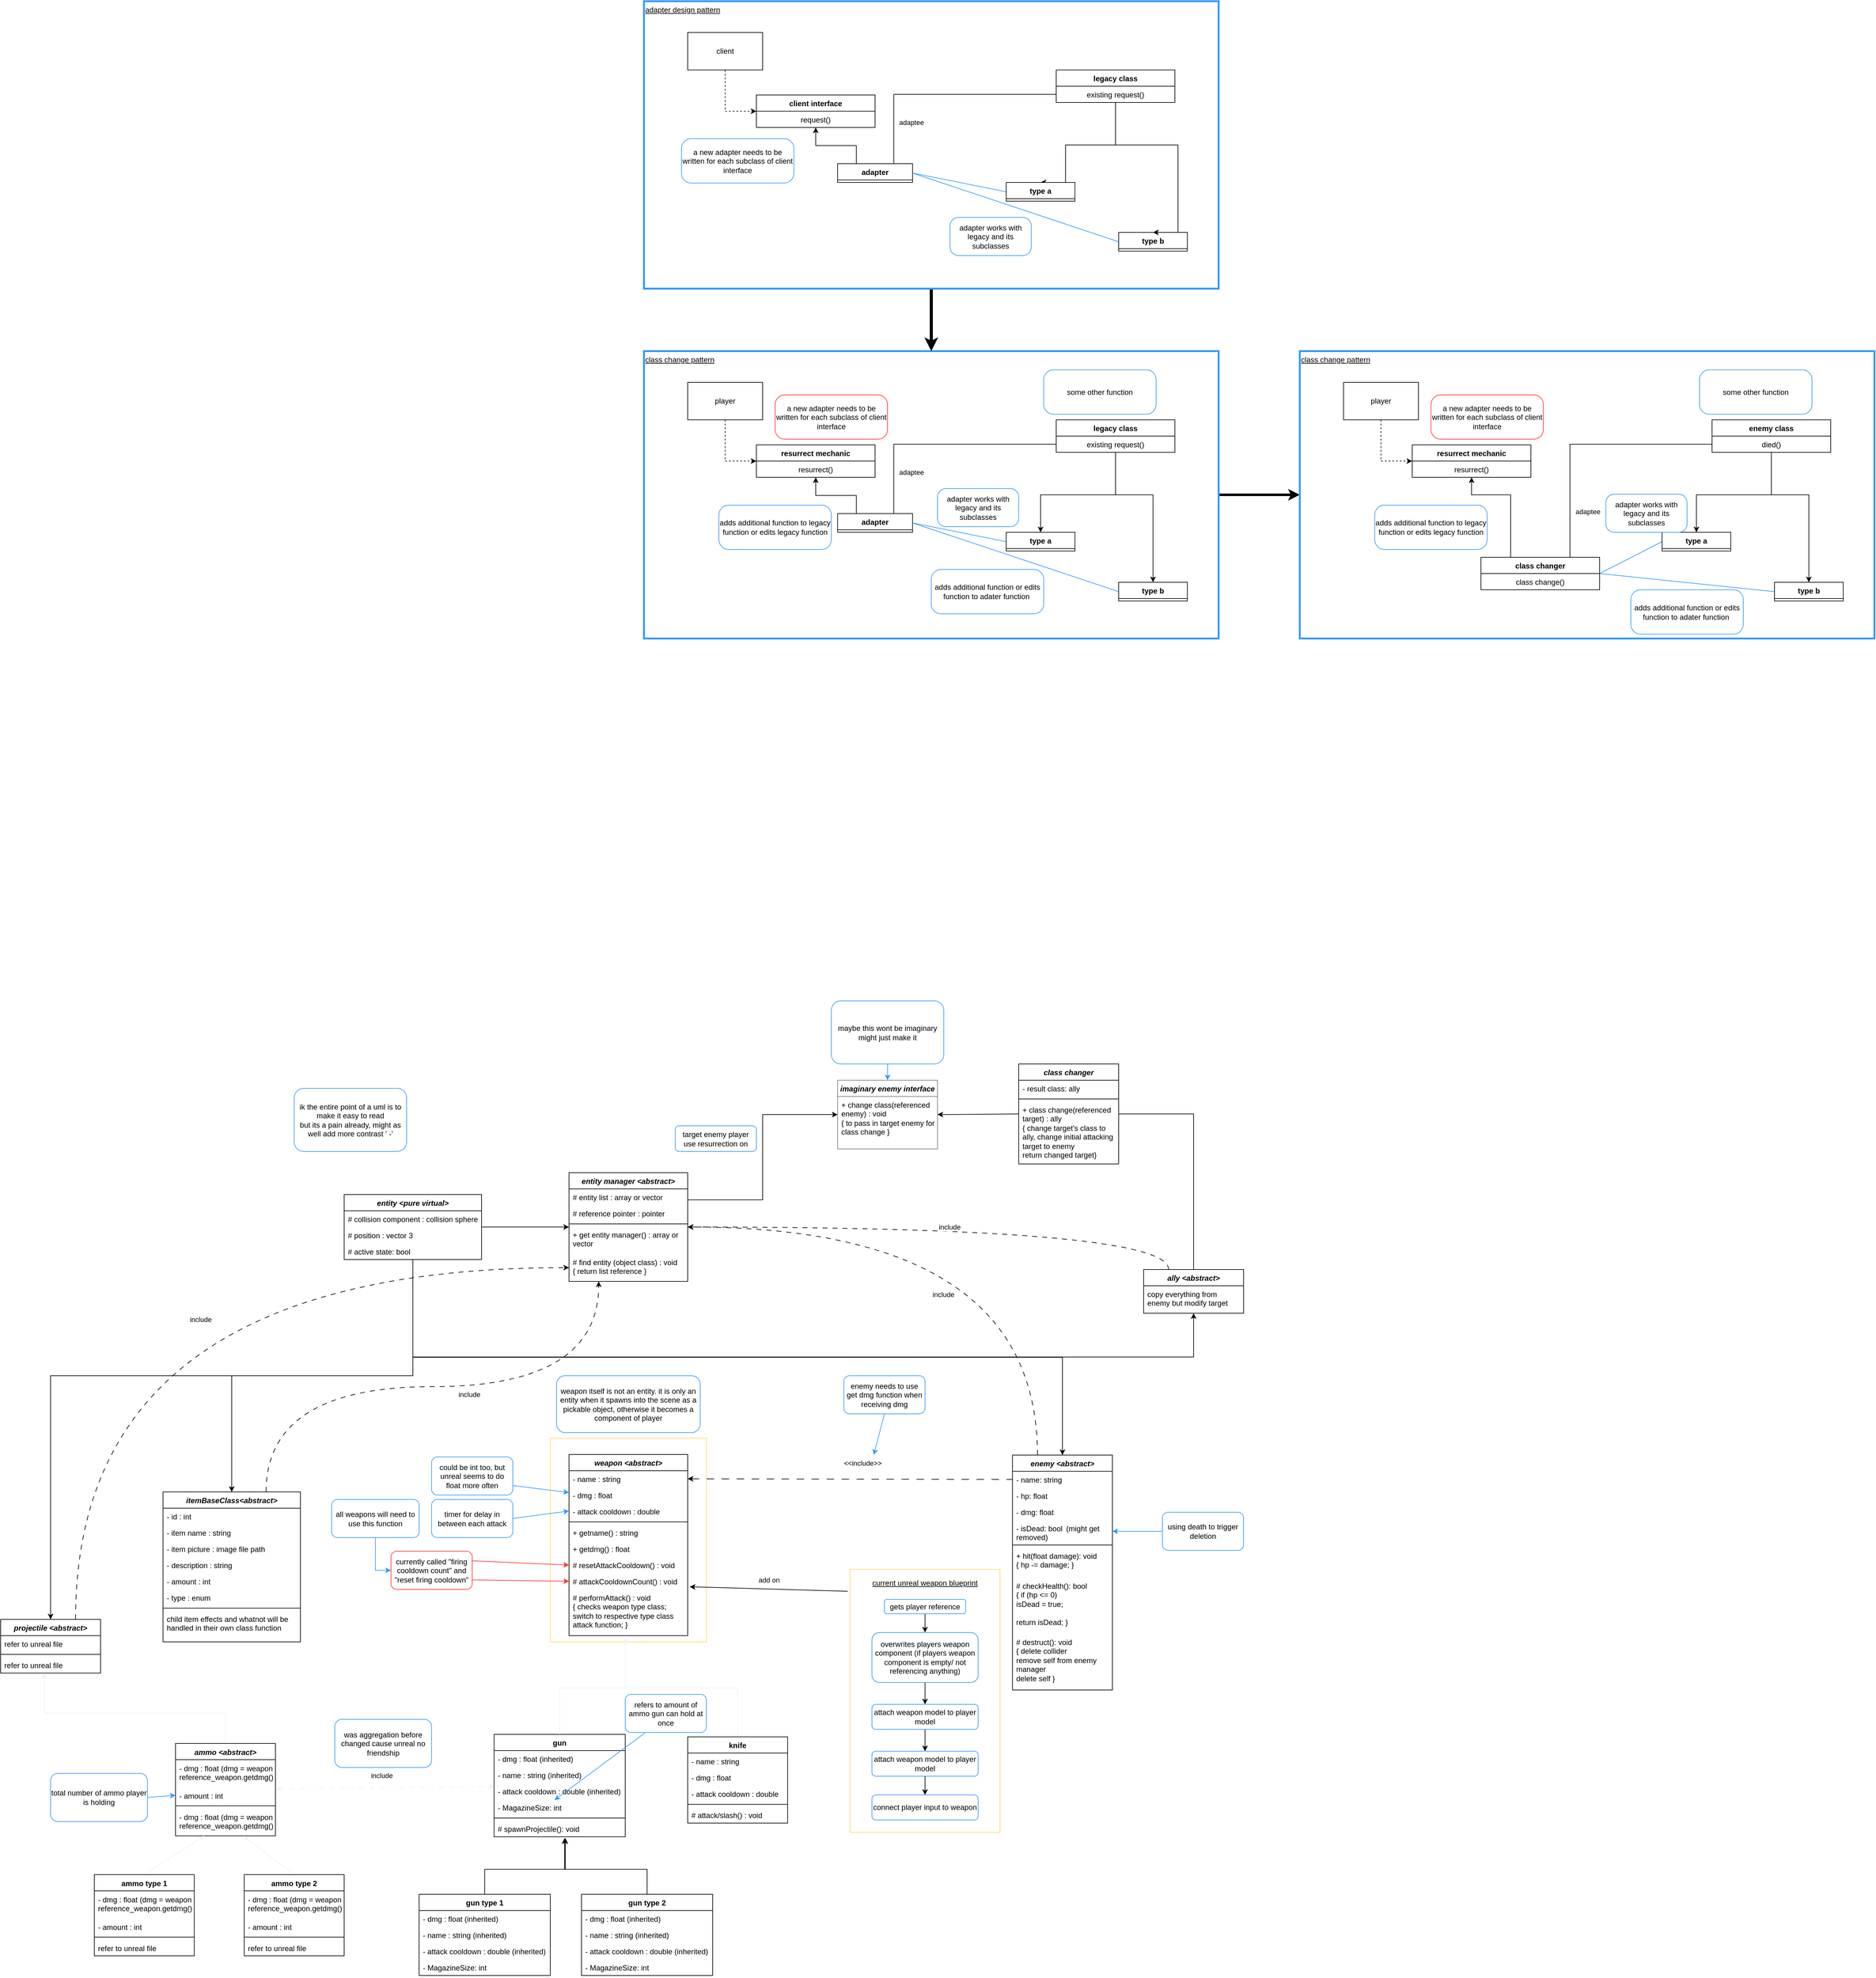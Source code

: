 <mxfile version="24.7.5">
  <diagram name="Page-1" id="6MPBKqMcZj6GRGKp0TaY">
    <mxGraphModel dx="2923" dy="4220" grid="1" gridSize="10" guides="1" tooltips="1" connect="1" arrows="1" fold="1" page="0" pageScale="1" pageWidth="850" pageHeight="1100" math="0" shadow="0">
      <root>
        <mxCell id="0" />
        <mxCell id="1" parent="0" />
        <mxCell id="00Gni0QSVmlOp2YqCaDd-116" style="edgeStyle=orthogonalEdgeStyle;rounded=0;orthogonalLoop=1;jettySize=auto;html=1;exitX=1;exitY=0.5;exitDx=0;exitDy=0;entryX=0;entryY=0.5;entryDx=0;entryDy=0;strokeWidth=4;" parent="1" source="00Gni0QSVmlOp2YqCaDd-87" target="00Gni0QSVmlOp2YqCaDd-92" edge="1">
          <mxGeometry relative="1" as="geometry" />
        </mxCell>
        <mxCell id="00Gni0QSVmlOp2YqCaDd-87" value="class change pattern" style="rounded=0;whiteSpace=wrap;html=1;fillColor=none;strokeWidth=3;strokeColor=#3399FF;align=left;horizontal=1;verticalAlign=top;fontStyle=4;movable=1;resizable=1;rotatable=1;deletable=1;editable=1;locked=0;connectable=1;" parent="1" vertex="1">
          <mxGeometry x="590" y="-1990" width="920" height="460" as="geometry" />
        </mxCell>
        <mxCell id="6zPrzkhNBLhy1z3i9wGa-2" value="" style="whiteSpace=wrap;html=1;fillColor=none;strokeColor=#FFD966;movable=1;resizable=1;rotatable=1;deletable=1;editable=1;locked=0;connectable=1;" parent="1" vertex="1">
          <mxGeometry x="440" y="-250" width="250" height="326" as="geometry" />
        </mxCell>
        <mxCell id="JXRb00SrN08mzoMpd-NG-2" value="gun" style="swimlane;fontStyle=1;align=center;verticalAlign=top;childLayout=stackLayout;horizontal=1;startSize=26;horizontalStack=0;resizeParent=1;resizeParentMax=0;resizeLast=0;collapsible=1;marginBottom=0;whiteSpace=wrap;html=1;" parent="1" vertex="1">
          <mxGeometry x="350" y="224" width="210" height="164" as="geometry" />
        </mxCell>
        <mxCell id="JXRb00SrN08mzoMpd-NG-5" value="- dmg : float (inherited)" style="text;strokeColor=none;fillColor=none;align=left;verticalAlign=top;spacingLeft=4;spacingRight=4;overflow=hidden;rotatable=0;points=[[0,0.5],[1,0.5]];portConstraint=eastwest;whiteSpace=wrap;html=1;" parent="JXRb00SrN08mzoMpd-NG-2" vertex="1">
          <mxGeometry y="26" width="210" height="26" as="geometry" />
        </mxCell>
        <mxCell id="JXRb00SrN08mzoMpd-NG-3" value="- name : string (inherited)" style="text;strokeColor=none;fillColor=none;align=left;verticalAlign=top;spacingLeft=4;spacingRight=4;overflow=hidden;rotatable=0;points=[[0,0.5],[1,0.5]];portConstraint=eastwest;whiteSpace=wrap;html=1;" parent="JXRb00SrN08mzoMpd-NG-2" vertex="1">
          <mxGeometry y="52" width="210" height="26" as="geometry" />
        </mxCell>
        <mxCell id="6zPrzkhNBLhy1z3i9wGa-43" value="- attack cooldown : double (inherited)" style="text;strokeColor=none;fillColor=none;align=left;verticalAlign=top;spacingLeft=4;spacingRight=4;overflow=hidden;rotatable=0;points=[[0,0.5],[1,0.5]];portConstraint=eastwest;whiteSpace=wrap;html=1;" parent="JXRb00SrN08mzoMpd-NG-2" vertex="1">
          <mxGeometry y="78" width="210" height="26" as="geometry" />
        </mxCell>
        <mxCell id="JXRb00SrN08mzoMpd-NG-10" value="- MagazineSize: int" style="text;strokeColor=none;fillColor=none;align=left;verticalAlign=top;spacingLeft=4;spacingRight=4;overflow=hidden;rotatable=0;points=[[0,0.5],[1,0.5]];portConstraint=eastwest;whiteSpace=wrap;html=1;" parent="JXRb00SrN08mzoMpd-NG-2" vertex="1">
          <mxGeometry y="104" width="210" height="26" as="geometry" />
        </mxCell>
        <mxCell id="_mh84VMPJjk686MAF9o1-27" value="" style="line;strokeWidth=1;fillColor=none;align=left;verticalAlign=middle;spacingTop=-1;spacingLeft=3;spacingRight=3;rotatable=0;labelPosition=right;points=[];portConstraint=eastwest;strokeColor=inherit;" parent="JXRb00SrN08mzoMpd-NG-2" vertex="1">
          <mxGeometry y="130" width="210" height="8" as="geometry" />
        </mxCell>
        <mxCell id="_mh84VMPJjk686MAF9o1-26" value="# spawnProjectile(): void" style="text;strokeColor=none;fillColor=none;align=left;verticalAlign=top;spacingLeft=4;spacingRight=4;overflow=hidden;rotatable=0;points=[[0,0.5],[1,0.5]];portConstraint=eastwest;whiteSpace=wrap;html=1;" parent="JXRb00SrN08mzoMpd-NG-2" vertex="1">
          <mxGeometry y="138" width="210" height="26" as="geometry" />
        </mxCell>
        <mxCell id="JXRb00SrN08mzoMpd-NG-8" style="rounded=0;orthogonalLoop=1;jettySize=auto;html=1;exitX=1;exitY=0.75;exitDx=0;exitDy=0;strokeColor=#3399FF;endArrow=classic;endFill=1;entryX=0;entryY=0.346;entryDx=0;entryDy=0;entryPerimeter=0;" parent="1" source="6zPrzkhNBLhy1z3i9wGa-31" target="6zPrzkhNBLhy1z3i9wGa-23" edge="1">
          <mxGeometry relative="1" as="geometry">
            <mxPoint x="750" y="-80.5" as="sourcePoint" />
            <mxPoint x="470" y="-50" as="targetPoint" />
          </mxGeometry>
        </mxCell>
        <mxCell id="JXRb00SrN08mzoMpd-NG-12" style="rounded=0;orthogonalLoop=1;jettySize=auto;html=1;exitX=0.25;exitY=1;exitDx=0;exitDy=0;entryX=0.461;entryY=0.046;entryDx=0;entryDy=0;entryPerimeter=0;strokeColor=#3399FF;" parent="1" source="6zPrzkhNBLhy1z3i9wGa-32" target="JXRb00SrN08mzoMpd-NG-10" edge="1">
          <mxGeometry relative="1" as="geometry">
            <mxPoint x="600" y="288.5" as="sourcePoint" />
          </mxGeometry>
        </mxCell>
        <mxCell id="ugX_5U9uvkCrRrlLUoYs-21" value="include" style="edgeStyle=orthogonalEdgeStyle;rounded=0;orthogonalLoop=1;jettySize=auto;html=1;exitX=0.75;exitY=0;exitDx=0;exitDy=0;curved=1;dashed=1;dashPattern=8 8;entryX=0;entryY=0.5;entryDx=0;entryDy=0;" edge="1" parent="1" source="JXRb00SrN08mzoMpd-NG-13" target="00Gni0QSVmlOp2YqCaDd-34">
          <mxGeometry x="0.128" y="-83" relative="1" as="geometry">
            <mxPoint x="420" y="-640" as="targetPoint" />
            <mxPoint as="offset" />
          </mxGeometry>
        </mxCell>
        <mxCell id="JXRb00SrN08mzoMpd-NG-13" value="&lt;i&gt;projectile &amp;lt;abstract&amp;gt;&lt;/i&gt;" style="swimlane;fontStyle=1;align=center;verticalAlign=top;childLayout=stackLayout;horizontal=1;startSize=26;horizontalStack=0;resizeParent=1;resizeParentMax=0;resizeLast=0;collapsible=1;marginBottom=0;whiteSpace=wrap;html=1;" parent="1" vertex="1">
          <mxGeometry x="-440" y="40" width="160" height="86" as="geometry" />
        </mxCell>
        <mxCell id="JXRb00SrN08mzoMpd-NG-14" value="refer to unreal file" style="text;strokeColor=none;fillColor=none;align=left;verticalAlign=top;spacingLeft=4;spacingRight=4;overflow=hidden;rotatable=0;points=[[0,0.5],[1,0.5]];portConstraint=eastwest;whiteSpace=wrap;html=1;" parent="JXRb00SrN08mzoMpd-NG-13" vertex="1">
          <mxGeometry y="26" width="160" height="26" as="geometry" />
        </mxCell>
        <mxCell id="JXRb00SrN08mzoMpd-NG-17" value="" style="line;strokeWidth=1;fillColor=none;align=left;verticalAlign=middle;spacingTop=-1;spacingLeft=3;spacingRight=3;rotatable=0;labelPosition=right;points=[];portConstraint=eastwest;strokeColor=inherit;" parent="JXRb00SrN08mzoMpd-NG-13" vertex="1">
          <mxGeometry y="52" width="160" height="8" as="geometry" />
        </mxCell>
        <mxCell id="JXRb00SrN08mzoMpd-NG-23" value="refer to unreal file" style="text;strokeColor=none;fillColor=none;align=left;verticalAlign=top;spacingLeft=4;spacingRight=4;overflow=hidden;rotatable=0;points=[[0,0.5],[1,0.5]];portConstraint=eastwest;whiteSpace=wrap;html=1;" parent="JXRb00SrN08mzoMpd-NG-13" vertex="1">
          <mxGeometry y="60" width="160" height="26" as="geometry" />
        </mxCell>
        <mxCell id="JXRb00SrN08mzoMpd-NG-29" value="include" style="edgeStyle=none;rounded=0;orthogonalLoop=1;jettySize=auto;html=1;strokeColor=#F2F2F2;align=center;verticalAlign=middle;fontFamily=Helvetica;fontSize=11;fontColor=default;labelBackgroundColor=default;endArrow=classic;startArrow=classic;startFill=1;dashed=1;dashPattern=8 8;" parent="1" source="JXRb00SrN08mzoMpd-NG-24" target="JXRb00SrN08mzoMpd-NG-2" edge="1">
          <mxGeometry x="-0.027" y="19" relative="1" as="geometry">
            <mxPoint as="offset" />
          </mxGeometry>
        </mxCell>
        <mxCell id="JXRb00SrN08mzoMpd-NG-32" style="edgeStyle=orthogonalEdgeStyle;rounded=0;orthogonalLoop=1;jettySize=auto;html=1;exitX=0.5;exitY=0;exitDx=0;exitDy=0;strokeColor=#F2F2F2;align=center;verticalAlign=middle;fontFamily=Helvetica;fontSize=11;fontColor=default;labelBackgroundColor=default;endArrow=classic;" parent="1" source="JXRb00SrN08mzoMpd-NG-24" target="JXRb00SrN08mzoMpd-NG-23" edge="1">
          <mxGeometry relative="1" as="geometry">
            <Array as="points">
              <mxPoint x="-80" y="190" />
              <mxPoint x="-370" y="190" />
            </Array>
          </mxGeometry>
        </mxCell>
        <mxCell id="JXRb00SrN08mzoMpd-NG-24" value="&lt;i&gt;ammo &amp;lt;abstract&amp;gt;&lt;/i&gt;" style="swimlane;fontStyle=1;align=center;verticalAlign=top;childLayout=stackLayout;horizontal=1;startSize=26;horizontalStack=0;resizeParent=1;resizeParentMax=0;resizeLast=0;collapsible=1;marginBottom=0;whiteSpace=wrap;html=1;" parent="1" vertex="1">
          <mxGeometry x="-160" y="238.5" width="160" height="148" as="geometry" />
        </mxCell>
        <mxCell id="JXRb00SrN08mzoMpd-NG-35" value="- dmg : float (dmg = weapon reference_weapon.getdmg()}" style="text;strokeColor=none;fillColor=none;align=left;verticalAlign=top;spacingLeft=4;spacingRight=4;overflow=hidden;rotatable=0;points=[[0,0.5],[1,0.5]];portConstraint=eastwest;whiteSpace=wrap;html=1;" parent="JXRb00SrN08mzoMpd-NG-24" vertex="1">
          <mxGeometry y="26" width="160" height="44" as="geometry" />
        </mxCell>
        <mxCell id="JXRb00SrN08mzoMpd-NG-27" value="- amount : int" style="text;strokeColor=none;fillColor=none;align=left;verticalAlign=top;spacingLeft=4;spacingRight=4;overflow=hidden;rotatable=0;points=[[0,0.5],[1,0.5]];portConstraint=eastwest;whiteSpace=wrap;html=1;" parent="JXRb00SrN08mzoMpd-NG-24" vertex="1">
          <mxGeometry y="70" width="160" height="26" as="geometry" />
        </mxCell>
        <mxCell id="JXRb00SrN08mzoMpd-NG-26" value="" style="line;strokeWidth=1;fillColor=none;align=left;verticalAlign=middle;spacingTop=-1;spacingLeft=3;spacingRight=3;rotatable=0;labelPosition=right;points=[];portConstraint=eastwest;strokeColor=inherit;" parent="JXRb00SrN08mzoMpd-NG-24" vertex="1">
          <mxGeometry y="96" width="160" height="8" as="geometry" />
        </mxCell>
        <mxCell id="JXRb00SrN08mzoMpd-NG-48" value="- dmg : float (dmg = weapon reference_weapon.getdmg()}" style="text;strokeColor=none;fillColor=none;align=left;verticalAlign=top;spacingLeft=4;spacingRight=4;overflow=hidden;rotatable=0;points=[[0,0.5],[1,0.5]];portConstraint=eastwest;whiteSpace=wrap;html=1;" parent="JXRb00SrN08mzoMpd-NG-24" vertex="1">
          <mxGeometry y="104" width="160" height="44" as="geometry" />
        </mxCell>
        <mxCell id="JXRb00SrN08mzoMpd-NG-45" style="edgeStyle=none;rounded=0;orthogonalLoop=1;jettySize=auto;html=1;exitX=0.5;exitY=0;exitDx=0;exitDy=0;strokeColor=#F2F2F2;align=center;verticalAlign=middle;fontFamily=Helvetica;fontSize=11;fontColor=default;labelBackgroundColor=default;endArrow=classic;" parent="1" source="JXRb00SrN08mzoMpd-NG-37" target="JXRb00SrN08mzoMpd-NG-48" edge="1">
          <mxGeometry relative="1" as="geometry" />
        </mxCell>
        <mxCell id="JXRb00SrN08mzoMpd-NG-37" value="ammo type 1" style="swimlane;fontStyle=1;align=center;verticalAlign=top;childLayout=stackLayout;horizontal=1;startSize=26;horizontalStack=0;resizeParent=1;resizeParentMax=0;resizeLast=0;collapsible=1;marginBottom=0;whiteSpace=wrap;html=1;" parent="1" vertex="1">
          <mxGeometry x="-290" y="448.5" width="160" height="130" as="geometry" />
        </mxCell>
        <mxCell id="JXRb00SrN08mzoMpd-NG-38" value="- dmg : float (dmg = weapon reference_weapon.getdmg()}" style="text;strokeColor=none;fillColor=none;align=left;verticalAlign=top;spacingLeft=4;spacingRight=4;overflow=hidden;rotatable=0;points=[[0,0.5],[1,0.5]];portConstraint=eastwest;whiteSpace=wrap;html=1;" parent="JXRb00SrN08mzoMpd-NG-37" vertex="1">
          <mxGeometry y="26" width="160" height="44" as="geometry" />
        </mxCell>
        <mxCell id="JXRb00SrN08mzoMpd-NG-51" value="- amount : int" style="text;strokeColor=none;fillColor=none;align=left;verticalAlign=top;spacingLeft=4;spacingRight=4;overflow=hidden;rotatable=0;points=[[0,0.5],[1,0.5]];portConstraint=eastwest;whiteSpace=wrap;html=1;" parent="JXRb00SrN08mzoMpd-NG-37" vertex="1">
          <mxGeometry y="70" width="160" height="26" as="geometry" />
        </mxCell>
        <mxCell id="JXRb00SrN08mzoMpd-NG-39" value="" style="line;strokeWidth=1;fillColor=none;align=left;verticalAlign=middle;spacingTop=-1;spacingLeft=3;spacingRight=3;rotatable=0;labelPosition=right;points=[];portConstraint=eastwest;strokeColor=inherit;" parent="JXRb00SrN08mzoMpd-NG-37" vertex="1">
          <mxGeometry y="96" width="160" height="8" as="geometry" />
        </mxCell>
        <mxCell id="JXRb00SrN08mzoMpd-NG-40" value="refer to unreal file" style="text;strokeColor=none;fillColor=none;align=left;verticalAlign=top;spacingLeft=4;spacingRight=4;overflow=hidden;rotatable=0;points=[[0,0.5],[1,0.5]];portConstraint=eastwest;whiteSpace=wrap;html=1;" parent="JXRb00SrN08mzoMpd-NG-37" vertex="1">
          <mxGeometry y="104" width="160" height="26" as="geometry" />
        </mxCell>
        <mxCell id="JXRb00SrN08mzoMpd-NG-46" style="edgeStyle=none;rounded=0;orthogonalLoop=1;jettySize=auto;html=1;exitX=0.5;exitY=0;exitDx=0;exitDy=0;strokeColor=#F2F2F2;align=center;verticalAlign=middle;fontFamily=Helvetica;fontSize=11;fontColor=default;labelBackgroundColor=default;endArrow=classic;" parent="1" source="JXRb00SrN08mzoMpd-NG-41" target="JXRb00SrN08mzoMpd-NG-48" edge="1">
          <mxGeometry relative="1" as="geometry" />
        </mxCell>
        <mxCell id="JXRb00SrN08mzoMpd-NG-41" value="ammo type 2" style="swimlane;fontStyle=1;align=center;verticalAlign=top;childLayout=stackLayout;horizontal=1;startSize=26;horizontalStack=0;resizeParent=1;resizeParentMax=0;resizeLast=0;collapsible=1;marginBottom=0;whiteSpace=wrap;html=1;" parent="1" vertex="1">
          <mxGeometry x="-50" y="448.5" width="160" height="130" as="geometry" />
        </mxCell>
        <mxCell id="JXRb00SrN08mzoMpd-NG-42" value="- dmg : float (dmg = weapon reference_weapon.getdmg()}" style="text;strokeColor=none;fillColor=none;align=left;verticalAlign=top;spacingLeft=4;spacingRight=4;overflow=hidden;rotatable=0;points=[[0,0.5],[1,0.5]];portConstraint=eastwest;whiteSpace=wrap;html=1;" parent="JXRb00SrN08mzoMpd-NG-41" vertex="1">
          <mxGeometry y="26" width="160" height="44" as="geometry" />
        </mxCell>
        <mxCell id="JXRb00SrN08mzoMpd-NG-61" value="- amount : int" style="text;strokeColor=none;fillColor=none;align=left;verticalAlign=top;spacingLeft=4;spacingRight=4;overflow=hidden;rotatable=0;points=[[0,0.5],[1,0.5]];portConstraint=eastwest;whiteSpace=wrap;html=1;" parent="JXRb00SrN08mzoMpd-NG-41" vertex="1">
          <mxGeometry y="70" width="160" height="26" as="geometry" />
        </mxCell>
        <mxCell id="JXRb00SrN08mzoMpd-NG-43" value="" style="line;strokeWidth=1;fillColor=none;align=left;verticalAlign=middle;spacingTop=-1;spacingLeft=3;spacingRight=3;rotatable=0;labelPosition=right;points=[];portConstraint=eastwest;strokeColor=inherit;" parent="JXRb00SrN08mzoMpd-NG-41" vertex="1">
          <mxGeometry y="96" width="160" height="8" as="geometry" />
        </mxCell>
        <mxCell id="JXRb00SrN08mzoMpd-NG-44" value="refer to unreal file" style="text;strokeColor=none;fillColor=none;align=left;verticalAlign=top;spacingLeft=4;spacingRight=4;overflow=hidden;rotatable=0;points=[[0,0.5],[1,0.5]];portConstraint=eastwest;whiteSpace=wrap;html=1;" parent="JXRb00SrN08mzoMpd-NG-41" vertex="1">
          <mxGeometry y="104" width="160" height="26" as="geometry" />
        </mxCell>
        <mxCell id="6zPrzkhNBLhy1z3i9wGa-16" style="edgeStyle=none;rounded=0;orthogonalLoop=1;jettySize=auto;html=1;exitX=0.5;exitY=1;exitDx=0;exitDy=0;strokeColor=#3399FF;align=center;verticalAlign=middle;fontFamily=Helvetica;fontSize=11;fontColor=default;labelBackgroundColor=default;endArrow=classic;" parent="1" source="JXRb00SrN08mzoMpd-NG-47" edge="1">
          <mxGeometry relative="1" as="geometry">
            <mxPoint x="252.009" y="228" as="targetPoint" />
          </mxGeometry>
        </mxCell>
        <mxCell id="JXRb00SrN08mzoMpd-NG-50" style="edgeStyle=none;rounded=0;orthogonalLoop=1;jettySize=auto;html=1;exitX=1;exitY=0.5;exitDx=0;exitDy=0;entryX=0;entryY=0.5;entryDx=0;entryDy=0;strokeColor=#3399FF;align=center;verticalAlign=middle;fontFamily=Helvetica;fontSize=11;fontColor=default;labelBackgroundColor=default;endArrow=classic;" parent="1" source="JXRb00SrN08mzoMpd-NG-49" target="JXRb00SrN08mzoMpd-NG-27" edge="1">
          <mxGeometry relative="1" as="geometry" />
        </mxCell>
        <mxCell id="JXRb00SrN08mzoMpd-NG-49" value="total number of ammo player is holding" style="html=1;whiteSpace=wrap;fillColor=none;rounded=1;strokeColor=#3399FF;" parent="1" vertex="1">
          <mxGeometry x="-360" y="286.5" width="155" height="77" as="geometry" />
        </mxCell>
        <mxCell id="6zPrzkhNBLhy1z3i9wGa-4" style="rounded=0;orthogonalLoop=1;jettySize=auto;html=1;exitX=1.017;exitY=0.839;exitDx=0;exitDy=0;exitPerimeter=0;entryX=-0.016;entryY=0.083;entryDx=0;entryDy=0;entryPerimeter=0;endArrow=none;endFill=0;startArrow=classic;startFill=1;" parent="1" source="_mh84VMPJjk686MAF9o1-2" target="6zPrzkhNBLhy1z3i9wGa-5" edge="1">
          <mxGeometry relative="1" as="geometry">
            <mxPoint x="920" y="120" as="targetPoint" />
            <mxPoint x="670" y="36.25" as="sourcePoint" />
          </mxGeometry>
        </mxCell>
        <mxCell id="6zPrzkhNBLhy1z3i9wGa-21" value="&lt;i&gt;weapon &amp;lt;abstract&amp;gt;&lt;/i&gt;" style="swimlane;fontStyle=1;align=center;verticalAlign=top;childLayout=stackLayout;horizontal=1;startSize=26;horizontalStack=0;resizeParent=1;resizeParentMax=0;resizeLast=0;collapsible=1;marginBottom=0;whiteSpace=wrap;html=1;" parent="1" vertex="1">
          <mxGeometry x="470" y="-224" width="190" height="290" as="geometry" />
        </mxCell>
        <mxCell id="6zPrzkhNBLhy1z3i9wGa-22" value="- name : string" style="text;strokeColor=none;fillColor=none;align=left;verticalAlign=top;spacingLeft=4;spacingRight=4;overflow=hidden;rotatable=0;points=[[0,0.5],[1,0.5]];portConstraint=eastwest;whiteSpace=wrap;html=1;" parent="6zPrzkhNBLhy1z3i9wGa-21" vertex="1">
          <mxGeometry y="26" width="190" height="26" as="geometry" />
        </mxCell>
        <mxCell id="6zPrzkhNBLhy1z3i9wGa-23" value="- dmg : float" style="text;strokeColor=none;fillColor=none;align=left;verticalAlign=top;spacingLeft=4;spacingRight=4;overflow=hidden;rotatable=0;points=[[0,0.5],[1,0.5]];portConstraint=eastwest;whiteSpace=wrap;html=1;" parent="6zPrzkhNBLhy1z3i9wGa-21" vertex="1">
          <mxGeometry y="52" width="190" height="26" as="geometry" />
        </mxCell>
        <mxCell id="6zPrzkhNBLhy1z3i9wGa-39" value="- attack cooldown : double" style="text;strokeColor=none;fillColor=none;align=left;verticalAlign=top;spacingLeft=4;spacingRight=4;overflow=hidden;rotatable=0;points=[[0,0.5],[1,0.5]];portConstraint=eastwest;whiteSpace=wrap;html=1;" parent="6zPrzkhNBLhy1z3i9wGa-21" vertex="1">
          <mxGeometry y="78" width="190" height="26" as="geometry" />
        </mxCell>
        <mxCell id="6zPrzkhNBLhy1z3i9wGa-25" value="" style="line;strokeWidth=1;fillColor=none;align=left;verticalAlign=middle;spacingTop=-1;spacingLeft=3;spacingRight=3;rotatable=0;labelPosition=right;points=[];portConstraint=eastwest;strokeColor=inherit;" parent="6zPrzkhNBLhy1z3i9wGa-21" vertex="1">
          <mxGeometry y="104" width="190" height="8" as="geometry" />
        </mxCell>
        <mxCell id="6zPrzkhNBLhy1z3i9wGa-26" value="+ getname() : string" style="text;strokeColor=none;fillColor=none;align=left;verticalAlign=top;spacingLeft=4;spacingRight=4;overflow=hidden;rotatable=0;points=[[0,0.5],[1,0.5]];portConstraint=eastwest;whiteSpace=wrap;html=1;" parent="6zPrzkhNBLhy1z3i9wGa-21" vertex="1">
          <mxGeometry y="112" width="190" height="26" as="geometry" />
        </mxCell>
        <mxCell id="6zPrzkhNBLhy1z3i9wGa-27" value="+ getdmg() : float" style="text;strokeColor=none;fillColor=none;align=left;verticalAlign=top;spacingLeft=4;spacingRight=4;overflow=hidden;rotatable=0;points=[[0,0.5],[1,0.5]];portConstraint=eastwest;whiteSpace=wrap;html=1;" parent="6zPrzkhNBLhy1z3i9wGa-21" vertex="1">
          <mxGeometry y="138" width="190" height="26" as="geometry" />
        </mxCell>
        <mxCell id="_mh84VMPJjk686MAF9o1-1" value="# resetAttackCooldown() : void" style="text;strokeColor=none;fillColor=none;align=left;verticalAlign=top;spacingLeft=4;spacingRight=4;overflow=hidden;rotatable=0;points=[[0,0.5],[1,0.5]];portConstraint=eastwest;whiteSpace=wrap;html=1;" parent="6zPrzkhNBLhy1z3i9wGa-21" vertex="1">
          <mxGeometry y="164" width="190" height="26" as="geometry" />
        </mxCell>
        <mxCell id="_mh84VMPJjk686MAF9o1-2" value="# attackCooldownCount() : void" style="text;strokeColor=none;fillColor=none;align=left;verticalAlign=top;spacingLeft=4;spacingRight=4;overflow=hidden;rotatable=0;points=[[0,0.5],[1,0.5]];portConstraint=eastwest;whiteSpace=wrap;html=1;" parent="6zPrzkhNBLhy1z3i9wGa-21" vertex="1">
          <mxGeometry y="190" width="190" height="26" as="geometry" />
        </mxCell>
        <mxCell id="_mh84VMPJjk686MAF9o1-30" value="# performAttack() : void&lt;div&gt;{ checks weapon type class;&lt;/div&gt;&lt;div&gt;switch to respective type class attack function; }&lt;/div&gt;" style="text;strokeColor=none;fillColor=none;align=left;verticalAlign=top;spacingLeft=4;spacingRight=4;overflow=hidden;rotatable=0;points=[[0,0.5],[1,0.5]];portConstraint=eastwest;whiteSpace=wrap;html=1;" parent="6zPrzkhNBLhy1z3i9wGa-21" vertex="1">
          <mxGeometry y="216" width="190" height="74" as="geometry" />
        </mxCell>
        <mxCell id="6zPrzkhNBLhy1z3i9wGa-31" value="could be int too, but unreal seems to do float more often" style="html=1;whiteSpace=wrap;fillColor=none;rounded=1;strokeColor=#3399FF;" parent="1" vertex="1">
          <mxGeometry x="250" y="-220" width="130" height="61" as="geometry" />
        </mxCell>
        <mxCell id="6zPrzkhNBLhy1z3i9wGa-32" value="refers to amount of ammo gun can hold at once" style="html=1;whiteSpace=wrap;fillColor=none;rounded=1;strokeColor=#3399FF;" parent="1" vertex="1">
          <mxGeometry x="560" y="160" width="130" height="61" as="geometry" />
        </mxCell>
        <mxCell id="6zPrzkhNBLhy1z3i9wGa-33" style="edgeStyle=orthogonalEdgeStyle;rounded=0;orthogonalLoop=1;jettySize=auto;html=1;exitX=0.5;exitY=0;exitDx=0;exitDy=0;strokeColor=#F2F2F2;align=center;verticalAlign=middle;fontFamily=Helvetica;fontSize=11;fontColor=default;labelBackgroundColor=default;endArrow=classic;" parent="1" source="JXRb00SrN08mzoMpd-NG-2" edge="1">
          <mxGeometry relative="1" as="geometry">
            <mxPoint x="560" y="70" as="targetPoint" />
            <Array as="points">
              <mxPoint x="455" y="150" />
              <mxPoint x="560" y="150" />
            </Array>
          </mxGeometry>
        </mxCell>
        <mxCell id="6zPrzkhNBLhy1z3i9wGa-38" style="rounded=0;orthogonalLoop=1;jettySize=auto;html=1;exitX=0.5;exitY=0;exitDx=0;exitDy=0;strokeColor=#F2F2F2;align=center;verticalAlign=middle;fontFamily=Helvetica;fontSize=11;fontColor=default;labelBackgroundColor=default;endArrow=classic;edgeStyle=orthogonalEdgeStyle;" parent="1" source="6zPrzkhNBLhy1z3i9wGa-34" edge="1">
          <mxGeometry relative="1" as="geometry">
            <mxPoint x="560" y="70" as="targetPoint" />
            <Array as="points">
              <mxPoint x="740" y="150" />
              <mxPoint x="560" y="150" />
            </Array>
          </mxGeometry>
        </mxCell>
        <mxCell id="6zPrzkhNBLhy1z3i9wGa-34" value="knife" style="swimlane;fontStyle=1;align=center;verticalAlign=top;childLayout=stackLayout;horizontal=1;startSize=26;horizontalStack=0;resizeParent=1;resizeParentMax=0;resizeLast=0;collapsible=1;marginBottom=0;whiteSpace=wrap;html=1;" parent="1" vertex="1">
          <mxGeometry x="660" y="228" width="160" height="138" as="geometry" />
        </mxCell>
        <mxCell id="6zPrzkhNBLhy1z3i9wGa-35" value="- name : string" style="text;strokeColor=none;fillColor=none;align=left;verticalAlign=top;spacingLeft=4;spacingRight=4;overflow=hidden;rotatable=0;points=[[0,0.5],[1,0.5]];portConstraint=eastwest;whiteSpace=wrap;html=1;" parent="6zPrzkhNBLhy1z3i9wGa-34" vertex="1">
          <mxGeometry y="26" width="160" height="26" as="geometry" />
        </mxCell>
        <mxCell id="6zPrzkhNBLhy1z3i9wGa-36" value="- dmg : float" style="text;strokeColor=none;fillColor=none;align=left;verticalAlign=top;spacingLeft=4;spacingRight=4;overflow=hidden;rotatable=0;points=[[0,0.5],[1,0.5]];portConstraint=eastwest;whiteSpace=wrap;html=1;" parent="6zPrzkhNBLhy1z3i9wGa-34" vertex="1">
          <mxGeometry y="52" width="160" height="26" as="geometry" />
        </mxCell>
        <mxCell id="6zPrzkhNBLhy1z3i9wGa-42" value="- attack cooldown : double" style="text;strokeColor=none;fillColor=none;align=left;verticalAlign=top;spacingLeft=4;spacingRight=4;overflow=hidden;rotatable=0;points=[[0,0.5],[1,0.5]];portConstraint=eastwest;whiteSpace=wrap;html=1;" parent="6zPrzkhNBLhy1z3i9wGa-34" vertex="1">
          <mxGeometry y="78" width="160" height="26" as="geometry" />
        </mxCell>
        <mxCell id="_mh84VMPJjk686MAF9o1-29" value="" style="line;strokeWidth=1;fillColor=none;align=left;verticalAlign=middle;spacingTop=-1;spacingLeft=3;spacingRight=3;rotatable=0;labelPosition=right;points=[];portConstraint=eastwest;strokeColor=inherit;" parent="6zPrzkhNBLhy1z3i9wGa-34" vertex="1">
          <mxGeometry y="104" width="160" height="8" as="geometry" />
        </mxCell>
        <mxCell id="_mh84VMPJjk686MAF9o1-28" value="# attack/slash() : void" style="text;strokeColor=none;fillColor=none;align=left;verticalAlign=top;spacingLeft=4;spacingRight=4;overflow=hidden;rotatable=0;points=[[0,0.5],[1,0.5]];portConstraint=eastwest;whiteSpace=wrap;html=1;" parent="6zPrzkhNBLhy1z3i9wGa-34" vertex="1">
          <mxGeometry y="112" width="160" height="26" as="geometry" />
        </mxCell>
        <mxCell id="6zPrzkhNBLhy1z3i9wGa-41" style="edgeStyle=none;rounded=0;orthogonalLoop=1;jettySize=auto;html=1;strokeColor=#3399FF;align=center;verticalAlign=middle;fontFamily=Helvetica;fontSize=11;fontColor=default;labelBackgroundColor=default;endArrow=classic;entryX=0;entryY=0.481;entryDx=0;entryDy=0;entryPerimeter=0;exitX=1;exitY=0.5;exitDx=0;exitDy=0;" parent="1" source="6zPrzkhNBLhy1z3i9wGa-40" target="6zPrzkhNBLhy1z3i9wGa-39" edge="1">
          <mxGeometry relative="1" as="geometry">
            <mxPoint x="320" y="-30" as="sourcePoint" />
            <mxPoint x="470" y="-30" as="targetPoint" />
          </mxGeometry>
        </mxCell>
        <mxCell id="6zPrzkhNBLhy1z3i9wGa-40" value="timer for delay in between each attack" style="html=1;whiteSpace=wrap;fillColor=none;rounded=1;strokeColor=#3399FF;" parent="1" vertex="1">
          <mxGeometry x="250" y="-152" width="130" height="61" as="geometry" />
        </mxCell>
        <mxCell id="6zPrzkhNBLhy1z3i9wGa-44" value="" style="group" parent="1" vertex="1" connectable="0">
          <mxGeometry x="920" y="-40" width="240" height="421" as="geometry" />
        </mxCell>
        <mxCell id="6zPrzkhNBLhy1z3i9wGa-5" value="" style="whiteSpace=wrap;html=1;fillColor=none;strokeColor=#FFD966;" parent="6zPrzkhNBLhy1z3i9wGa-44" vertex="1">
          <mxGeometry width="240" height="421" as="geometry" />
        </mxCell>
        <mxCell id="6zPrzkhNBLhy1z3i9wGa-6" value="current unreal weapon blueprint" style="html=1;whiteSpace=wrap;fillColor=none;rounded=1;strokeColor=none;fontStyle=4" parent="6zPrzkhNBLhy1z3i9wGa-44" vertex="1">
          <mxGeometry x="25" y="11" width="190" height="22" as="geometry" />
        </mxCell>
        <mxCell id="6zPrzkhNBLhy1z3i9wGa-9" style="edgeStyle=orthogonalEdgeStyle;rounded=0;orthogonalLoop=1;jettySize=auto;html=1;exitX=0.5;exitY=1;exitDx=0;exitDy=0;entryX=0.5;entryY=0;entryDx=0;entryDy=0;" parent="6zPrzkhNBLhy1z3i9wGa-44" source="6zPrzkhNBLhy1z3i9wGa-7" target="6zPrzkhNBLhy1z3i9wGa-8" edge="1">
          <mxGeometry relative="1" as="geometry" />
        </mxCell>
        <mxCell id="6zPrzkhNBLhy1z3i9wGa-7" value="gets player reference" style="html=1;whiteSpace=wrap;fillColor=none;rounded=1;strokeColor=#3399FF;" parent="6zPrzkhNBLhy1z3i9wGa-44" vertex="1">
          <mxGeometry x="55" y="48" width="130" height="23" as="geometry" />
        </mxCell>
        <mxCell id="6zPrzkhNBLhy1z3i9wGa-11" style="edgeStyle=orthogonalEdgeStyle;rounded=0;orthogonalLoop=1;jettySize=auto;html=1;exitX=0.5;exitY=1;exitDx=0;exitDy=0;entryX=0.5;entryY=0;entryDx=0;entryDy=0;" parent="6zPrzkhNBLhy1z3i9wGa-44" source="6zPrzkhNBLhy1z3i9wGa-8" target="6zPrzkhNBLhy1z3i9wGa-10" edge="1">
          <mxGeometry relative="1" as="geometry" />
        </mxCell>
        <mxCell id="6zPrzkhNBLhy1z3i9wGa-8" value="overwrites players weapon component (if players weapon component is empty/ not referencing anything)" style="html=1;whiteSpace=wrap;fillColor=none;rounded=1;strokeColor=#3399FF;" parent="6zPrzkhNBLhy1z3i9wGa-44" vertex="1">
          <mxGeometry x="35" y="101" width="170" height="80" as="geometry" />
        </mxCell>
        <mxCell id="6zPrzkhNBLhy1z3i9wGa-13" style="edgeStyle=orthogonalEdgeStyle;rounded=0;orthogonalLoop=1;jettySize=auto;html=1;exitX=0.5;exitY=1;exitDx=0;exitDy=0;entryX=0.5;entryY=0;entryDx=0;entryDy=0;" parent="6zPrzkhNBLhy1z3i9wGa-44" source="6zPrzkhNBLhy1z3i9wGa-10" target="6zPrzkhNBLhy1z3i9wGa-12" edge="1">
          <mxGeometry relative="1" as="geometry" />
        </mxCell>
        <mxCell id="6zPrzkhNBLhy1z3i9wGa-10" value="attach weapon model to player model" style="html=1;whiteSpace=wrap;fillColor=none;rounded=1;strokeColor=#3399FF;" parent="6zPrzkhNBLhy1z3i9wGa-44" vertex="1">
          <mxGeometry x="35" y="216" width="170" height="40" as="geometry" />
        </mxCell>
        <mxCell id="6zPrzkhNBLhy1z3i9wGa-15" style="edgeStyle=orthogonalEdgeStyle;rounded=0;orthogonalLoop=1;jettySize=auto;html=1;exitX=0.5;exitY=1;exitDx=0;exitDy=0;entryX=0.5;entryY=0;entryDx=0;entryDy=0;" parent="6zPrzkhNBLhy1z3i9wGa-44" source="6zPrzkhNBLhy1z3i9wGa-12" target="6zPrzkhNBLhy1z3i9wGa-14" edge="1">
          <mxGeometry relative="1" as="geometry" />
        </mxCell>
        <mxCell id="6zPrzkhNBLhy1z3i9wGa-12" value="attach weapon model to player model" style="html=1;whiteSpace=wrap;fillColor=none;rounded=1;strokeColor=#3399FF;" parent="6zPrzkhNBLhy1z3i9wGa-44" vertex="1">
          <mxGeometry x="35" y="291" width="170" height="40" as="geometry" />
        </mxCell>
        <mxCell id="6zPrzkhNBLhy1z3i9wGa-14" value="connect player input to weapon" style="html=1;whiteSpace=wrap;fillColor=none;rounded=1;strokeColor=#3399FF;" parent="6zPrzkhNBLhy1z3i9wGa-44" vertex="1">
          <mxGeometry x="35" y="361" width="170" height="40" as="geometry" />
        </mxCell>
        <mxCell id="6zPrzkhNBLhy1z3i9wGa-45" value="add on" style="text;html=1;align=center;verticalAlign=middle;resizable=0;points=[];autosize=1;strokeColor=none;fillColor=none;fontFamily=Helvetica;fontSize=11;fontColor=default;labelBackgroundColor=default;" parent="1" vertex="1">
          <mxGeometry x="760" y="-38" width="60" height="30" as="geometry" />
        </mxCell>
        <mxCell id="ugX_5U9uvkCrRrlLUoYs-16" value="include" style="rounded=0;orthogonalLoop=1;jettySize=auto;html=1;exitX=0.25;exitY=0;exitDx=0;exitDy=0;edgeStyle=orthogonalEdgeStyle;curved=1;entryX=1;entryY=0.5;entryDx=0;entryDy=0;dashed=1;dashPattern=8 8;" edge="1" parent="1" source="TLDTbcm-xLVbOVfaIS9j-2" target="00Gni0QSVmlOp2YqCaDd-22">
          <mxGeometry x="0.114" y="108" relative="1" as="geometry">
            <mxPoint x="710" y="-670" as="targetPoint" />
            <mxPoint x="-1" as="offset" />
          </mxGeometry>
        </mxCell>
        <mxCell id="TLDTbcm-xLVbOVfaIS9j-2" value="&lt;i&gt;enemy &amp;lt;abstract&amp;gt;&lt;/i&gt;" style="swimlane;fontStyle=1;align=center;verticalAlign=top;childLayout=stackLayout;horizontal=1;startSize=26;horizontalStack=0;resizeParent=1;resizeParentMax=0;resizeLast=0;collapsible=1;marginBottom=0;whiteSpace=wrap;html=1;" parent="1" vertex="1">
          <mxGeometry x="1180" y="-223" width="160" height="376" as="geometry">
            <mxRectangle x="1180" y="-223" width="140" height="30" as="alternateBounds" />
          </mxGeometry>
        </mxCell>
        <mxCell id="TLDTbcm-xLVbOVfaIS9j-10" value="- name: string" style="text;strokeColor=none;fillColor=none;align=left;verticalAlign=top;spacingLeft=4;spacingRight=4;overflow=hidden;rotatable=0;points=[[0,0.5],[1,0.5]];portConstraint=eastwest;whiteSpace=wrap;html=1;" parent="TLDTbcm-xLVbOVfaIS9j-2" vertex="1">
          <mxGeometry y="26" width="160" height="26" as="geometry" />
        </mxCell>
        <mxCell id="TLDTbcm-xLVbOVfaIS9j-3" value="- hp: float" style="text;strokeColor=none;fillColor=none;align=left;verticalAlign=top;spacingLeft=4;spacingRight=4;overflow=hidden;rotatable=0;points=[[0,0.5],[1,0.5]];portConstraint=eastwest;whiteSpace=wrap;html=1;" parent="TLDTbcm-xLVbOVfaIS9j-2" vertex="1">
          <mxGeometry y="52" width="160" height="26" as="geometry" />
        </mxCell>
        <mxCell id="TLDTbcm-xLVbOVfaIS9j-9" value="- dmg: float" style="text;strokeColor=none;fillColor=none;align=left;verticalAlign=top;spacingLeft=4;spacingRight=4;overflow=hidden;rotatable=0;points=[[0,0.5],[1,0.5]];portConstraint=eastwest;whiteSpace=wrap;html=1;" parent="TLDTbcm-xLVbOVfaIS9j-2" vertex="1">
          <mxGeometry y="78" width="160" height="26" as="geometry" />
        </mxCell>
        <mxCell id="TLDTbcm-xLVbOVfaIS9j-12" value="- isDead: bool&lt;span style=&quot;white-space: pre;&quot;&gt;&#x9;&lt;/span&gt;(might get removed)" style="text;strokeColor=none;fillColor=none;align=left;verticalAlign=top;spacingLeft=4;spacingRight=4;overflow=hidden;rotatable=0;points=[[0,0.5],[1,0.5]];portConstraint=eastwest;whiteSpace=wrap;html=1;" parent="TLDTbcm-xLVbOVfaIS9j-2" vertex="1">
          <mxGeometry y="104" width="160" height="36" as="geometry" />
        </mxCell>
        <mxCell id="TLDTbcm-xLVbOVfaIS9j-4" value="" style="line;strokeWidth=1;fillColor=none;align=left;verticalAlign=middle;spacingTop=-1;spacingLeft=3;spacingRight=3;rotatable=0;labelPosition=right;points=[];portConstraint=eastwest;strokeColor=inherit;" parent="TLDTbcm-xLVbOVfaIS9j-2" vertex="1">
          <mxGeometry y="140" width="160" height="8" as="geometry" />
        </mxCell>
        <mxCell id="TLDTbcm-xLVbOVfaIS9j-5" value="+ hit(float damage): void&lt;div&gt;{ hp -= damage; }&lt;/div&gt;" style="text;strokeColor=none;fillColor=none;align=left;verticalAlign=top;spacingLeft=4;spacingRight=4;overflow=hidden;rotatable=0;points=[[0,0.5],[1,0.5]];portConstraint=eastwest;whiteSpace=wrap;html=1;" parent="TLDTbcm-xLVbOVfaIS9j-2" vertex="1">
          <mxGeometry y="148" width="160" height="48" as="geometry" />
        </mxCell>
        <mxCell id="TLDTbcm-xLVbOVfaIS9j-11" value="# checkHealth(): bool&lt;div&gt;{ if (hp &amp;lt;= 0)&lt;/div&gt;&lt;div&gt;&lt;span style=&quot;background-color: initial;&quot;&gt;isDead = true;&lt;/span&gt;&lt;/div&gt;&lt;div&gt;&lt;br&gt;&lt;/div&gt;&lt;div&gt;return isDead; }&lt;/div&gt;" style="text;strokeColor=none;fillColor=none;align=left;verticalAlign=top;spacingLeft=4;spacingRight=4;overflow=hidden;rotatable=0;points=[[0,0.5],[1,0.5]];portConstraint=eastwest;whiteSpace=wrap;html=1;" parent="TLDTbcm-xLVbOVfaIS9j-2" vertex="1">
          <mxGeometry y="196" width="160" height="90" as="geometry" />
        </mxCell>
        <mxCell id="TLDTbcm-xLVbOVfaIS9j-15" value="# destruct(): void&lt;div&gt;{ delete collider&lt;/div&gt;&lt;div&gt;&lt;span style=&quot;background-color: initial;&quot;&gt;remove self from enemy manager&lt;/span&gt;&lt;/div&gt;&lt;div&gt;&lt;span style=&quot;background-color: initial;&quot;&gt;delete self }&lt;/span&gt;&lt;/div&gt;" style="text;strokeColor=none;fillColor=none;align=left;verticalAlign=top;spacingLeft=4;spacingRight=4;overflow=hidden;rotatable=0;points=[[0,0.5],[1,0.5]];portConstraint=eastwest;whiteSpace=wrap;html=1;" parent="TLDTbcm-xLVbOVfaIS9j-2" vertex="1">
          <mxGeometry y="286" width="160" height="90" as="geometry" />
        </mxCell>
        <mxCell id="TLDTbcm-xLVbOVfaIS9j-1" style="rounded=0;orthogonalLoop=1;jettySize=auto;html=1;exitX=1;exitY=0.5;exitDx=0;exitDy=0;entryX=0;entryY=0.5;entryDx=0;entryDy=0;dashed=1;dashPattern=12 12;endArrow=none;endFill=0;startArrow=classic;startFill=1;" parent="1" source="6zPrzkhNBLhy1z3i9wGa-22" target="TLDTbcm-xLVbOVfaIS9j-10" edge="1">
          <mxGeometry relative="1" as="geometry">
            <mxPoint x="1210" y="-81.947" as="targetPoint" />
          </mxGeometry>
        </mxCell>
        <mxCell id="TLDTbcm-xLVbOVfaIS9j-6" value="&amp;lt;&amp;lt;include&amp;gt;&amp;gt;" style="text;html=1;align=center;verticalAlign=middle;resizable=0;points=[];autosize=1;strokeColor=none;fillColor=none;fontFamily=Helvetica;fontSize=11;fontColor=default;labelBackgroundColor=default;" parent="1" vertex="1">
          <mxGeometry x="900" y="-225" width="80" height="30" as="geometry" />
        </mxCell>
        <mxCell id="TLDTbcm-xLVbOVfaIS9j-7" value="enemy needs to use get dmg function when receiving dmg" style="html=1;whiteSpace=wrap;fillColor=none;rounded=1;strokeColor=#3399FF;" parent="1" vertex="1">
          <mxGeometry x="910" y="-350" width="130" height="61" as="geometry" />
        </mxCell>
        <mxCell id="TLDTbcm-xLVbOVfaIS9j-8" style="rounded=0;orthogonalLoop=1;jettySize=auto;html=1;exitX=0.5;exitY=1;exitDx=0;exitDy=0;entryX=0.724;entryY=0.053;entryDx=0;entryDy=0;entryPerimeter=0;strokeColor=#3399FF;" parent="1" source="TLDTbcm-xLVbOVfaIS9j-7" target="TLDTbcm-xLVbOVfaIS9j-6" edge="1">
          <mxGeometry relative="1" as="geometry" />
        </mxCell>
        <mxCell id="TLDTbcm-xLVbOVfaIS9j-14" style="rounded=0;orthogonalLoop=1;jettySize=auto;html=1;exitX=0;exitY=0.5;exitDx=0;exitDy=0;entryX=1;entryY=0.5;entryDx=0;entryDy=0;strokeColor=#3399FF;" parent="1" source="TLDTbcm-xLVbOVfaIS9j-13" target="TLDTbcm-xLVbOVfaIS9j-12" edge="1">
          <mxGeometry relative="1" as="geometry" />
        </mxCell>
        <mxCell id="TLDTbcm-xLVbOVfaIS9j-13" value="using death to trigger deletion" style="html=1;whiteSpace=wrap;fillColor=none;rounded=1;strokeColor=#3399FF;" parent="1" vertex="1">
          <mxGeometry x="1420" y="-131.5" width="130" height="61" as="geometry" />
        </mxCell>
        <mxCell id="_mh84VMPJjk686MAF9o1-4" style="rounded=0;orthogonalLoop=1;jettySize=auto;html=1;entryX=0;entryY=0.5;entryDx=0;entryDy=0;exitX=1;exitY=0.25;exitDx=0;exitDy=0;strokeColor=#FF3333;" parent="1" source="_mh84VMPJjk686MAF9o1-3" target="_mh84VMPJjk686MAF9o1-1" edge="1">
          <mxGeometry relative="1" as="geometry">
            <mxPoint x="340" y="30" as="sourcePoint" />
          </mxGeometry>
        </mxCell>
        <mxCell id="_mh84VMPJjk686MAF9o1-5" style="rounded=0;orthogonalLoop=1;jettySize=auto;html=1;exitX=1;exitY=0.75;exitDx=0;exitDy=0;entryX=0;entryY=0.5;entryDx=0;entryDy=0;strokeColor=#FF3333;" parent="1" source="_mh84VMPJjk686MAF9o1-3" target="_mh84VMPJjk686MAF9o1-2" edge="1">
          <mxGeometry relative="1" as="geometry" />
        </mxCell>
        <mxCell id="_mh84VMPJjk686MAF9o1-3" value="currently called &quot;firing cooldown count&quot; and &quot;reset firing cooldown&quot;" style="html=1;whiteSpace=wrap;fillColor=none;rounded=1;strokeColor=#FF3333;" parent="1" vertex="1">
          <mxGeometry x="185" y="-69" width="130" height="61" as="geometry" />
        </mxCell>
        <mxCell id="_mh84VMPJjk686MAF9o1-22" style="edgeStyle=orthogonalEdgeStyle;shape=connector;rounded=0;orthogonalLoop=1;jettySize=auto;html=1;exitX=0.5;exitY=0;exitDx=0;exitDy=0;strokeColor=default;align=center;verticalAlign=middle;fontFamily=Helvetica;fontSize=11;fontColor=default;labelBackgroundColor=default;endArrow=classic;" parent="1" source="_mh84VMPJjk686MAF9o1-7" edge="1">
          <mxGeometry relative="1" as="geometry">
            <mxPoint x="464" y="390" as="targetPoint" />
            <Array as="points">
              <mxPoint x="335" y="440" />
              <mxPoint x="464" y="440" />
            </Array>
          </mxGeometry>
        </mxCell>
        <mxCell id="_mh84VMPJjk686MAF9o1-7" value="gun type 1" style="swimlane;fontStyle=1;align=center;verticalAlign=top;childLayout=stackLayout;horizontal=1;startSize=26;horizontalStack=0;resizeParent=1;resizeParentMax=0;resizeLast=0;collapsible=1;marginBottom=0;whiteSpace=wrap;html=1;" parent="1" vertex="1">
          <mxGeometry x="230" y="480" width="210" height="130" as="geometry" />
        </mxCell>
        <mxCell id="_mh84VMPJjk686MAF9o1-8" value="- dmg : float (inherited)" style="text;strokeColor=none;fillColor=none;align=left;verticalAlign=top;spacingLeft=4;spacingRight=4;overflow=hidden;rotatable=0;points=[[0,0.5],[1,0.5]];portConstraint=eastwest;whiteSpace=wrap;html=1;" parent="_mh84VMPJjk686MAF9o1-7" vertex="1">
          <mxGeometry y="26" width="210" height="26" as="geometry" />
        </mxCell>
        <mxCell id="_mh84VMPJjk686MAF9o1-9" value="- name : string (inherited)" style="text;strokeColor=none;fillColor=none;align=left;verticalAlign=top;spacingLeft=4;spacingRight=4;overflow=hidden;rotatable=0;points=[[0,0.5],[1,0.5]];portConstraint=eastwest;whiteSpace=wrap;html=1;" parent="_mh84VMPJjk686MAF9o1-7" vertex="1">
          <mxGeometry y="52" width="210" height="26" as="geometry" />
        </mxCell>
        <mxCell id="_mh84VMPJjk686MAF9o1-10" value="- attack cooldown : double (inherited)" style="text;strokeColor=none;fillColor=none;align=left;verticalAlign=top;spacingLeft=4;spacingRight=4;overflow=hidden;rotatable=0;points=[[0,0.5],[1,0.5]];portConstraint=eastwest;whiteSpace=wrap;html=1;" parent="_mh84VMPJjk686MAF9o1-7" vertex="1">
          <mxGeometry y="78" width="210" height="26" as="geometry" />
        </mxCell>
        <mxCell id="_mh84VMPJjk686MAF9o1-11" value="- MagazineSize: int" style="text;strokeColor=none;fillColor=none;align=left;verticalAlign=top;spacingLeft=4;spacingRight=4;overflow=hidden;rotatable=0;points=[[0,0.5],[1,0.5]];portConstraint=eastwest;whiteSpace=wrap;html=1;" parent="_mh84VMPJjk686MAF9o1-7" vertex="1">
          <mxGeometry y="104" width="210" height="26" as="geometry" />
        </mxCell>
        <mxCell id="_mh84VMPJjk686MAF9o1-12" value="gun type 2" style="swimlane;fontStyle=1;align=center;verticalAlign=top;childLayout=stackLayout;horizontal=1;startSize=26;horizontalStack=0;resizeParent=1;resizeParentMax=0;resizeLast=0;collapsible=1;marginBottom=0;whiteSpace=wrap;html=1;" parent="1" vertex="1">
          <mxGeometry x="490" y="480" width="210" height="130" as="geometry" />
        </mxCell>
        <mxCell id="_mh84VMPJjk686MAF9o1-13" value="- dmg : float (inherited)" style="text;strokeColor=none;fillColor=none;align=left;verticalAlign=top;spacingLeft=4;spacingRight=4;overflow=hidden;rotatable=0;points=[[0,0.5],[1,0.5]];portConstraint=eastwest;whiteSpace=wrap;html=1;" parent="_mh84VMPJjk686MAF9o1-12" vertex="1">
          <mxGeometry y="26" width="210" height="26" as="geometry" />
        </mxCell>
        <mxCell id="_mh84VMPJjk686MAF9o1-14" value="- name : string (inherited)" style="text;strokeColor=none;fillColor=none;align=left;verticalAlign=top;spacingLeft=4;spacingRight=4;overflow=hidden;rotatable=0;points=[[0,0.5],[1,0.5]];portConstraint=eastwest;whiteSpace=wrap;html=1;" parent="_mh84VMPJjk686MAF9o1-12" vertex="1">
          <mxGeometry y="52" width="210" height="26" as="geometry" />
        </mxCell>
        <mxCell id="_mh84VMPJjk686MAF9o1-15" value="- attack cooldown : double (inherited)" style="text;strokeColor=none;fillColor=none;align=left;verticalAlign=top;spacingLeft=4;spacingRight=4;overflow=hidden;rotatable=0;points=[[0,0.5],[1,0.5]];portConstraint=eastwest;whiteSpace=wrap;html=1;" parent="_mh84VMPJjk686MAF9o1-12" vertex="1">
          <mxGeometry y="78" width="210" height="26" as="geometry" />
        </mxCell>
        <mxCell id="_mh84VMPJjk686MAF9o1-16" value="- MagazineSize: int" style="text;strokeColor=none;fillColor=none;align=left;verticalAlign=top;spacingLeft=4;spacingRight=4;overflow=hidden;rotatable=0;points=[[0,0.5],[1,0.5]];portConstraint=eastwest;whiteSpace=wrap;html=1;" parent="_mh84VMPJjk686MAF9o1-12" vertex="1">
          <mxGeometry y="104" width="210" height="26" as="geometry" />
        </mxCell>
        <mxCell id="_mh84VMPJjk686MAF9o1-23" style="edgeStyle=orthogonalEdgeStyle;shape=connector;rounded=0;orthogonalLoop=1;jettySize=auto;html=1;exitX=0.5;exitY=0;exitDx=0;exitDy=0;strokeColor=default;align=center;verticalAlign=middle;fontFamily=Helvetica;fontSize=11;fontColor=default;labelBackgroundColor=default;endArrow=classic;" parent="1" source="_mh84VMPJjk686MAF9o1-12" edge="1">
          <mxGeometry relative="1" as="geometry">
            <mxPoint x="463" y="390" as="targetPoint" />
            <Array as="points">
              <mxPoint x="595" y="440" />
              <mxPoint x="463" y="440" />
            </Array>
          </mxGeometry>
        </mxCell>
        <mxCell id="_mh84VMPJjk686MAF9o1-32" style="shape=connector;rounded=0;orthogonalLoop=1;jettySize=auto;html=1;exitX=0.5;exitY=1;exitDx=0;exitDy=0;entryX=0;entryY=0.5;entryDx=0;entryDy=0;strokeColor=#3399FF;align=center;verticalAlign=middle;fontFamily=Helvetica;fontSize=11;fontColor=default;labelBackgroundColor=default;endArrow=classic;edgeStyle=orthogonalEdgeStyle;" parent="1" source="_mh84VMPJjk686MAF9o1-31" target="_mh84VMPJjk686MAF9o1-3" edge="1">
          <mxGeometry relative="1" as="geometry" />
        </mxCell>
        <mxCell id="_mh84VMPJjk686MAF9o1-31" value="all weapons will need to use this function" style="html=1;whiteSpace=wrap;fillColor=none;rounded=1;strokeColor=#3399FF;" parent="1" vertex="1">
          <mxGeometry x="90" y="-152" width="140" height="61" as="geometry" />
        </mxCell>
        <mxCell id="ugX_5U9uvkCrRrlLUoYs-19" value="include" style="edgeStyle=orthogonalEdgeStyle;rounded=0;orthogonalLoop=1;jettySize=auto;html=1;exitX=0.75;exitY=0;exitDx=0;exitDy=0;entryX=0.25;entryY=1;entryDx=0;entryDy=0;curved=1;dashed=1;dashPattern=8 8;" edge="1" parent="1" source="Pr7ZJp4Mx3UXzPcnmRor-1" target="00Gni0QSVmlOp2YqCaDd-22">
          <mxGeometry x="0.135" y="-12" relative="1" as="geometry">
            <mxPoint as="offset" />
          </mxGeometry>
        </mxCell>
        <mxCell id="Pr7ZJp4Mx3UXzPcnmRor-1" value="&lt;i&gt;itemBaseClass&lt;/i&gt;&lt;i style=&quot;background-color: initial;&quot;&gt;&amp;lt;abstract&amp;gt;&lt;/i&gt;" style="swimlane;fontStyle=1;align=center;verticalAlign=top;childLayout=stackLayout;horizontal=1;startSize=26;horizontalStack=0;resizeParent=1;resizeParentMax=0;resizeLast=0;collapsible=1;marginBottom=0;whiteSpace=wrap;html=1;" parent="1" vertex="1">
          <mxGeometry x="-180" y="-164" width="220" height="240" as="geometry" />
        </mxCell>
        <mxCell id="Pr7ZJp4Mx3UXzPcnmRor-2" value="- id : int" style="text;strokeColor=none;fillColor=none;align=left;verticalAlign=top;spacingLeft=4;spacingRight=4;overflow=hidden;rotatable=0;points=[[0,0.5],[1,0.5]];portConstraint=eastwest;whiteSpace=wrap;html=1;" parent="Pr7ZJp4Mx3UXzPcnmRor-1" vertex="1">
          <mxGeometry y="26" width="220" height="26" as="geometry" />
        </mxCell>
        <mxCell id="Pr7ZJp4Mx3UXzPcnmRor-5" value="- item name : string" style="text;strokeColor=none;fillColor=none;align=left;verticalAlign=top;spacingLeft=4;spacingRight=4;overflow=hidden;rotatable=0;points=[[0,0.5],[1,0.5]];portConstraint=eastwest;whiteSpace=wrap;html=1;" parent="Pr7ZJp4Mx3UXzPcnmRor-1" vertex="1">
          <mxGeometry y="52" width="220" height="26" as="geometry" />
        </mxCell>
        <mxCell id="Pr7ZJp4Mx3UXzPcnmRor-6" value="- item picture : image file path" style="text;strokeColor=none;fillColor=none;align=left;verticalAlign=top;spacingLeft=4;spacingRight=4;overflow=hidden;rotatable=0;points=[[0,0.5],[1,0.5]];portConstraint=eastwest;whiteSpace=wrap;html=1;" parent="Pr7ZJp4Mx3UXzPcnmRor-1" vertex="1">
          <mxGeometry y="78" width="220" height="26" as="geometry" />
        </mxCell>
        <mxCell id="Pr7ZJp4Mx3UXzPcnmRor-7" value="- description : string" style="text;strokeColor=none;fillColor=none;align=left;verticalAlign=top;spacingLeft=4;spacingRight=4;overflow=hidden;rotatable=0;points=[[0,0.5],[1,0.5]];portConstraint=eastwest;whiteSpace=wrap;html=1;" parent="Pr7ZJp4Mx3UXzPcnmRor-1" vertex="1">
          <mxGeometry y="104" width="220" height="26" as="geometry" />
        </mxCell>
        <mxCell id="Pr7ZJp4Mx3UXzPcnmRor-8" value="- amount : int" style="text;strokeColor=none;fillColor=none;align=left;verticalAlign=top;spacingLeft=4;spacingRight=4;overflow=hidden;rotatable=0;points=[[0,0.5],[1,0.5]];portConstraint=eastwest;whiteSpace=wrap;html=1;" parent="Pr7ZJp4Mx3UXzPcnmRor-1" vertex="1">
          <mxGeometry y="130" width="220" height="26" as="geometry" />
        </mxCell>
        <mxCell id="Pr7ZJp4Mx3UXzPcnmRor-9" value="- type : enum" style="text;strokeColor=none;fillColor=none;align=left;verticalAlign=top;spacingLeft=4;spacingRight=4;overflow=hidden;rotatable=0;points=[[0,0.5],[1,0.5]];portConstraint=eastwest;whiteSpace=wrap;html=1;" parent="Pr7ZJp4Mx3UXzPcnmRor-1" vertex="1">
          <mxGeometry y="156" width="220" height="26" as="geometry" />
        </mxCell>
        <mxCell id="Pr7ZJp4Mx3UXzPcnmRor-3" value="" style="line;strokeWidth=1;fillColor=none;align=left;verticalAlign=middle;spacingTop=-1;spacingLeft=3;spacingRight=3;rotatable=0;labelPosition=right;points=[];portConstraint=eastwest;strokeColor=inherit;" parent="Pr7ZJp4Mx3UXzPcnmRor-1" vertex="1">
          <mxGeometry y="182" width="220" height="8" as="geometry" />
        </mxCell>
        <mxCell id="Pr7ZJp4Mx3UXzPcnmRor-4" value="child item effects and whatnot will be&amp;nbsp; handled in their own class function" style="text;strokeColor=none;fillColor=none;align=left;verticalAlign=top;spacingLeft=4;spacingRight=4;overflow=hidden;rotatable=0;points=[[0,0.5],[1,0.5]];portConstraint=eastwest;whiteSpace=wrap;html=1;" parent="Pr7ZJp4Mx3UXzPcnmRor-1" vertex="1">
          <mxGeometry y="190" width="220" height="50" as="geometry" />
        </mxCell>
        <mxCell id="00Gni0QSVmlOp2YqCaDd-14" style="edgeStyle=orthogonalEdgeStyle;rounded=0;orthogonalLoop=1;jettySize=auto;html=1;exitX=0.5;exitY=1;exitDx=0;exitDy=0;entryX=0.5;entryY=0;entryDx=0;entryDy=0;" parent="1" source="00Gni0QSVmlOp2YqCaDd-1" target="Pr7ZJp4Mx3UXzPcnmRor-1" edge="1">
          <mxGeometry relative="1" as="geometry" />
        </mxCell>
        <mxCell id="00Gni0QSVmlOp2YqCaDd-15" style="edgeStyle=orthogonalEdgeStyle;rounded=0;orthogonalLoop=1;jettySize=auto;html=1;exitX=0.5;exitY=1;exitDx=0;exitDy=0;entryX=0.5;entryY=0;entryDx=0;entryDy=0;" parent="1" source="00Gni0QSVmlOp2YqCaDd-1" target="TLDTbcm-xLVbOVfaIS9j-2" edge="1">
          <mxGeometry relative="1" as="geometry" />
        </mxCell>
        <mxCell id="00Gni0QSVmlOp2YqCaDd-16" style="edgeStyle=orthogonalEdgeStyle;rounded=0;orthogonalLoop=1;jettySize=auto;html=1;exitX=0.5;exitY=1;exitDx=0;exitDy=0;entryX=0.5;entryY=0;entryDx=0;entryDy=0;" parent="1" source="00Gni0QSVmlOp2YqCaDd-1" target="JXRb00SrN08mzoMpd-NG-13" edge="1">
          <mxGeometry relative="1" as="geometry">
            <Array as="points">
              <mxPoint x="220" y="-350" />
              <mxPoint x="-360" y="-350" />
            </Array>
          </mxGeometry>
        </mxCell>
        <mxCell id="00Gni0QSVmlOp2YqCaDd-33" style="edgeStyle=orthogonalEdgeStyle;rounded=0;orthogonalLoop=1;jettySize=auto;html=1;exitX=1;exitY=0.5;exitDx=0;exitDy=0;entryX=0;entryY=0.5;entryDx=0;entryDy=0;" parent="1" source="00Gni0QSVmlOp2YqCaDd-1" target="00Gni0QSVmlOp2YqCaDd-22" edge="1">
          <mxGeometry relative="1" as="geometry">
            <mxPoint x="460" y="-625" as="targetPoint" />
          </mxGeometry>
        </mxCell>
        <mxCell id="ugX_5U9uvkCrRrlLUoYs-14" style="edgeStyle=orthogonalEdgeStyle;rounded=0;orthogonalLoop=1;jettySize=auto;html=1;exitX=0.5;exitY=1;exitDx=0;exitDy=0;entryX=0.5;entryY=1;entryDx=0;entryDy=0;" edge="1" parent="1" source="00Gni0QSVmlOp2YqCaDd-1" target="ugX_5U9uvkCrRrlLUoYs-5">
          <mxGeometry relative="1" as="geometry">
            <Array as="points">
              <mxPoint x="220" y="-380" />
              <mxPoint x="1470" y="-380" />
            </Array>
          </mxGeometry>
        </mxCell>
        <mxCell id="00Gni0QSVmlOp2YqCaDd-1" value="&lt;i&gt;entity&amp;nbsp;&lt;/i&gt;&lt;i style=&quot;background-color: initial;&quot;&gt;&amp;lt;pure virtual&amp;gt;&lt;/i&gt;" style="swimlane;fontStyle=1;align=center;verticalAlign=top;childLayout=stackLayout;horizontal=1;startSize=26;horizontalStack=0;resizeParent=1;resizeParentMax=0;resizeLast=0;collapsible=1;marginBottom=0;whiteSpace=wrap;html=1;" parent="1" vertex="1">
          <mxGeometry x="110" y="-640" width="220" height="104" as="geometry">
            <mxRectangle x="110" y="-640" width="130" height="30" as="alternateBounds" />
          </mxGeometry>
        </mxCell>
        <mxCell id="00Gni0QSVmlOp2YqCaDd-2" value="# collision component : collision sphere" style="text;strokeColor=none;fillColor=none;align=left;verticalAlign=top;spacingLeft=4;spacingRight=4;overflow=hidden;rotatable=0;points=[[0,0.5],[1,0.5]];portConstraint=eastwest;whiteSpace=wrap;html=1;" parent="00Gni0QSVmlOp2YqCaDd-1" vertex="1">
          <mxGeometry y="26" width="220" height="26" as="geometry" />
        </mxCell>
        <mxCell id="00Gni0QSVmlOp2YqCaDd-10" value="# position : vector 3" style="text;strokeColor=none;fillColor=none;align=left;verticalAlign=top;spacingLeft=4;spacingRight=4;overflow=hidden;rotatable=0;points=[[0,0.5],[1,0.5]];portConstraint=eastwest;whiteSpace=wrap;html=1;" parent="00Gni0QSVmlOp2YqCaDd-1" vertex="1">
          <mxGeometry y="52" width="220" height="26" as="geometry" />
        </mxCell>
        <mxCell id="00Gni0QSVmlOp2YqCaDd-11" value="# active state: bool" style="text;strokeColor=none;fillColor=none;align=left;verticalAlign=top;spacingLeft=4;spacingRight=4;overflow=hidden;rotatable=0;points=[[0,0.5],[1,0.5]];portConstraint=eastwest;whiteSpace=wrap;html=1;" parent="00Gni0QSVmlOp2YqCaDd-1" vertex="1">
          <mxGeometry y="78" width="220" height="26" as="geometry" />
        </mxCell>
        <mxCell id="00Gni0QSVmlOp2YqCaDd-17" value="weapon itself is not an entity. it is only an entity when it spawns into the scene as a pickable object, otherwise it becomes a component of player" style="html=1;whiteSpace=wrap;fillColor=none;rounded=1;strokeColor=#3399FF;" parent="1" vertex="1">
          <mxGeometry x="450" y="-350" width="230" height="91" as="geometry" />
        </mxCell>
        <mxCell id="ugX_5U9uvkCrRrlLUoYs-27" style="rounded=0;orthogonalLoop=1;jettySize=auto;html=1;exitX=1;exitY=0.25;exitDx=0;exitDy=0;entryX=0;entryY=0.5;entryDx=0;entryDy=0;edgeStyle=orthogonalEdgeStyle;" edge="1" parent="1" source="00Gni0QSVmlOp2YqCaDd-22" target="ugX_5U9uvkCrRrlLUoYs-28">
          <mxGeometry relative="1" as="geometry">
            <mxPoint x="960" y="-667" as="targetPoint" />
          </mxGeometry>
        </mxCell>
        <mxCell id="00Gni0QSVmlOp2YqCaDd-22" value="&lt;i&gt;entity manager &amp;lt;abstract&amp;gt;&lt;/i&gt;" style="swimlane;fontStyle=1;align=center;verticalAlign=top;childLayout=stackLayout;horizontal=1;startSize=26;horizontalStack=0;resizeParent=1;resizeParentMax=0;resizeLast=0;collapsible=1;marginBottom=0;whiteSpace=wrap;html=1;" parent="1" vertex="1">
          <mxGeometry x="470" y="-675" width="190" height="174" as="geometry">
            <mxRectangle x="470" y="-675" width="180" height="30" as="alternateBounds" />
          </mxGeometry>
        </mxCell>
        <mxCell id="00Gni0QSVmlOp2YqCaDd-23" value="# entity list : array or vector" style="text;strokeColor=none;fillColor=none;align=left;verticalAlign=top;spacingLeft=4;spacingRight=4;overflow=hidden;rotatable=0;points=[[0,0.5],[1,0.5]];portConstraint=eastwest;whiteSpace=wrap;html=1;" parent="00Gni0QSVmlOp2YqCaDd-22" vertex="1">
          <mxGeometry y="26" width="190" height="26" as="geometry" />
        </mxCell>
        <mxCell id="00Gni0QSVmlOp2YqCaDd-24" value="# reference pointer : pointer" style="text;strokeColor=none;fillColor=none;align=left;verticalAlign=top;spacingLeft=4;spacingRight=4;overflow=hidden;rotatable=0;points=[[0,0.5],[1,0.5]];portConstraint=eastwest;whiteSpace=wrap;html=1;" parent="00Gni0QSVmlOp2YqCaDd-22" vertex="1">
          <mxGeometry y="52" width="190" height="26" as="geometry" />
        </mxCell>
        <mxCell id="00Gni0QSVmlOp2YqCaDd-26" value="" style="line;strokeWidth=1;fillColor=none;align=left;verticalAlign=middle;spacingTop=-1;spacingLeft=3;spacingRight=3;rotatable=0;labelPosition=right;points=[];portConstraint=eastwest;strokeColor=inherit;" parent="00Gni0QSVmlOp2YqCaDd-22" vertex="1">
          <mxGeometry y="78" width="190" height="8" as="geometry" />
        </mxCell>
        <mxCell id="00Gni0QSVmlOp2YqCaDd-30" value="+ get entity manager() : array or vector" style="text;strokeColor=none;fillColor=none;align=left;verticalAlign=top;spacingLeft=4;spacingRight=4;overflow=hidden;rotatable=0;points=[[0,0.5],[1,0.5]];portConstraint=eastwest;whiteSpace=wrap;html=1;" parent="00Gni0QSVmlOp2YqCaDd-22" vertex="1">
          <mxGeometry y="86" width="190" height="44" as="geometry" />
        </mxCell>
        <mxCell id="00Gni0QSVmlOp2YqCaDd-34" value="# find entity (object class) : void&amp;nbsp;&lt;div&gt;{ return list reference }&lt;/div&gt;" style="text;strokeColor=none;fillColor=none;align=left;verticalAlign=top;spacingLeft=4;spacingRight=4;overflow=hidden;rotatable=0;points=[[0,0.5],[1,0.5]];portConstraint=eastwest;whiteSpace=wrap;html=1;" parent="00Gni0QSVmlOp2YqCaDd-22" vertex="1">
          <mxGeometry y="130" width="190" height="44" as="geometry" />
        </mxCell>
        <mxCell id="00Gni0QSVmlOp2YqCaDd-48" style="edgeStyle=orthogonalEdgeStyle;rounded=0;orthogonalLoop=1;jettySize=auto;html=1;exitX=0.5;exitY=1;exitDx=0;exitDy=0;entryX=0;entryY=0.5;entryDx=0;entryDy=0;dashed=1;" parent="1" source="00Gni0QSVmlOp2YqCaDd-41" target="00Gni0QSVmlOp2YqCaDd-42" edge="1">
          <mxGeometry relative="1" as="geometry">
            <mxPoint x="760" y="-2380" as="targetPoint" />
          </mxGeometry>
        </mxCell>
        <mxCell id="00Gni0QSVmlOp2YqCaDd-41" value="client" style="rounded=0;whiteSpace=wrap;html=1;" parent="1" vertex="1">
          <mxGeometry x="660" y="-2500" width="120" height="60" as="geometry" />
        </mxCell>
        <mxCell id="00Gni0QSVmlOp2YqCaDd-42" value="client interface" style="swimlane;fontStyle=1;align=center;verticalAlign=top;childLayout=stackLayout;horizontal=1;startSize=26;horizontalStack=0;resizeParent=1;resizeParentMax=0;resizeLast=0;collapsible=1;marginBottom=0;whiteSpace=wrap;html=1;" parent="1" vertex="1">
          <mxGeometry x="770" y="-2400" width="190" height="52" as="geometry">
            <mxRectangle x="1610" y="-1010" width="120" height="30" as="alternateBounds" />
          </mxGeometry>
        </mxCell>
        <mxCell id="00Gni0QSVmlOp2YqCaDd-43" value="request()" style="text;strokeColor=none;fillColor=none;align=center;verticalAlign=top;spacingLeft=4;spacingRight=4;overflow=hidden;rotatable=0;points=[[0,0.5],[1,0.5]];portConstraint=eastwest;whiteSpace=wrap;html=1;" parent="00Gni0QSVmlOp2YqCaDd-42" vertex="1">
          <mxGeometry y="26" width="190" height="26" as="geometry" />
        </mxCell>
        <mxCell id="00Gni0QSVmlOp2YqCaDd-52" value="adaptee" style="edgeStyle=orthogonalEdgeStyle;rounded=0;orthogonalLoop=1;jettySize=auto;html=1;entryX=0.75;entryY=0;entryDx=0;entryDy=0;endArrow=none;endFill=0;exitX=0;exitY=0.5;exitDx=0;exitDy=0;" parent="1" source="00Gni0QSVmlOp2YqCaDd-53" target="00Gni0QSVmlOp2YqCaDd-49" edge="1">
          <mxGeometry x="0.642" y="28" relative="1" as="geometry">
            <mxPoint x="1100" y="-2440" as="sourcePoint" />
            <mxPoint as="offset" />
          </mxGeometry>
        </mxCell>
        <mxCell id="00Gni0QSVmlOp2YqCaDd-58" style="edgeStyle=orthogonalEdgeStyle;rounded=0;orthogonalLoop=1;jettySize=auto;html=1;exitX=0.5;exitY=1;exitDx=0;exitDy=0;entryX=0.5;entryY=0;entryDx=0;entryDy=0;" parent="1" source="00Gni0QSVmlOp2YqCaDd-46" target="00Gni0QSVmlOp2YqCaDd-54" edge="1">
          <mxGeometry relative="1" as="geometry">
            <Array as="points">
              <mxPoint x="1345" y="-2320" />
              <mxPoint x="1265" y="-2320" />
            </Array>
          </mxGeometry>
        </mxCell>
        <mxCell id="00Gni0QSVmlOp2YqCaDd-46" value="legacy class" style="swimlane;fontStyle=1;align=center;verticalAlign=top;childLayout=stackLayout;horizontal=1;startSize=26;horizontalStack=0;resizeParent=1;resizeParentMax=0;resizeLast=0;collapsible=1;marginBottom=0;whiteSpace=wrap;html=1;" parent="1" vertex="1">
          <mxGeometry x="1250" y="-2440" width="190" height="52" as="geometry">
            <mxRectangle x="2130" y="-1050" width="110" height="30" as="alternateBounds" />
          </mxGeometry>
        </mxCell>
        <mxCell id="00Gni0QSVmlOp2YqCaDd-53" value="existing request()" style="text;strokeColor=none;fillColor=none;align=center;verticalAlign=top;spacingLeft=4;spacingRight=4;overflow=hidden;rotatable=0;points=[[0,0.5],[1,0.5]];portConstraint=eastwest;whiteSpace=wrap;html=1;" parent="00Gni0QSVmlOp2YqCaDd-46" vertex="1">
          <mxGeometry y="26" width="190" height="26" as="geometry" />
        </mxCell>
        <mxCell id="00Gni0QSVmlOp2YqCaDd-51" style="edgeStyle=orthogonalEdgeStyle;rounded=0;orthogonalLoop=1;jettySize=auto;html=1;exitX=0.25;exitY=0;exitDx=0;exitDy=0;entryX=0.5;entryY=1;entryDx=0;entryDy=0;" parent="1" source="00Gni0QSVmlOp2YqCaDd-49" target="00Gni0QSVmlOp2YqCaDd-42" edge="1">
          <mxGeometry relative="1" as="geometry" />
        </mxCell>
        <mxCell id="00Gni0QSVmlOp2YqCaDd-49" value="adapter" style="swimlane;fontStyle=1;align=center;verticalAlign=top;childLayout=stackLayout;horizontal=1;startSize=26;horizontalStack=0;resizeParent=1;resizeParentMax=0;resizeLast=0;collapsible=1;marginBottom=0;whiteSpace=wrap;html=1;" parent="1" vertex="1" collapsed="1">
          <mxGeometry x="900" y="-2290" width="120" height="30" as="geometry">
            <mxRectangle x="1740" y="-900" width="190" height="52" as="alternateBounds" />
          </mxGeometry>
        </mxCell>
        <mxCell id="00Gni0QSVmlOp2YqCaDd-50" value="request()" style="text;strokeColor=none;fillColor=none;align=center;verticalAlign=top;spacingLeft=4;spacingRight=4;overflow=hidden;rotatable=0;points=[[0,0.5],[1,0.5]];portConstraint=eastwest;whiteSpace=wrap;html=1;" parent="00Gni0QSVmlOp2YqCaDd-49" vertex="1">
          <mxGeometry y="26" width="190" height="26" as="geometry" />
        </mxCell>
        <mxCell id="00Gni0QSVmlOp2YqCaDd-62" style="rounded=0;orthogonalLoop=1;jettySize=auto;html=1;exitX=0;exitY=0.5;exitDx=0;exitDy=0;entryX=1;entryY=0.5;entryDx=0;entryDy=0;endArrow=none;endFill=0;strokeColor=#3399FF;" parent="1" source="00Gni0QSVmlOp2YqCaDd-54" target="00Gni0QSVmlOp2YqCaDd-49" edge="1">
          <mxGeometry relative="1" as="geometry" />
        </mxCell>
        <mxCell id="00Gni0QSVmlOp2YqCaDd-54" value="type a" style="swimlane;fontStyle=1;align=center;verticalAlign=top;childLayout=stackLayout;horizontal=1;startSize=26;horizontalStack=0;resizeParent=1;resizeParentMax=0;resizeLast=0;collapsible=1;marginBottom=0;whiteSpace=wrap;html=1;" parent="1" vertex="1" collapsed="1">
          <mxGeometry x="1170" y="-2260" width="110" height="30" as="geometry">
            <mxRectangle x="2010" y="-870" width="190" height="52" as="alternateBounds" />
          </mxGeometry>
        </mxCell>
        <mxCell id="00Gni0QSVmlOp2YqCaDd-55" value="existing request()" style="text;strokeColor=none;fillColor=none;align=center;verticalAlign=top;spacingLeft=4;spacingRight=4;overflow=hidden;rotatable=0;points=[[0,0.5],[1,0.5]];portConstraint=eastwest;whiteSpace=wrap;html=1;" parent="00Gni0QSVmlOp2YqCaDd-54" vertex="1">
          <mxGeometry y="26" width="190" height="26" as="geometry" />
        </mxCell>
        <mxCell id="00Gni0QSVmlOp2YqCaDd-63" style="rounded=0;orthogonalLoop=1;jettySize=auto;html=1;exitX=0;exitY=0.5;exitDx=0;exitDy=0;entryX=1;entryY=0.5;entryDx=0;entryDy=0;endArrow=none;endFill=0;strokeColor=#3399FF;" parent="1" source="00Gni0QSVmlOp2YqCaDd-56" target="00Gni0QSVmlOp2YqCaDd-49" edge="1">
          <mxGeometry relative="1" as="geometry" />
        </mxCell>
        <mxCell id="00Gni0QSVmlOp2YqCaDd-56" value="type b" style="swimlane;fontStyle=1;align=center;verticalAlign=top;childLayout=stackLayout;horizontal=1;startSize=26;horizontalStack=0;resizeParent=1;resizeParentMax=0;resizeLast=0;collapsible=1;marginBottom=0;whiteSpace=wrap;html=1;" parent="1" vertex="1" collapsed="1">
          <mxGeometry x="1350" y="-2180" width="110" height="30" as="geometry">
            <mxRectangle x="2190" y="-790" width="190" height="52" as="alternateBounds" />
          </mxGeometry>
        </mxCell>
        <mxCell id="00Gni0QSVmlOp2YqCaDd-57" value="existing request()" style="text;strokeColor=none;fillColor=none;align=center;verticalAlign=top;spacingLeft=4;spacingRight=4;overflow=hidden;rotatable=0;points=[[0,0.5],[1,0.5]];portConstraint=eastwest;whiteSpace=wrap;html=1;" parent="00Gni0QSVmlOp2YqCaDd-56" vertex="1">
          <mxGeometry y="26" width="190" height="26" as="geometry" />
        </mxCell>
        <mxCell id="00Gni0QSVmlOp2YqCaDd-59" style="edgeStyle=orthogonalEdgeStyle;rounded=0;orthogonalLoop=1;jettySize=auto;html=1;exitX=0.5;exitY=1;exitDx=0;exitDy=0;entryX=0.5;entryY=0;entryDx=0;entryDy=0;" parent="1" source="00Gni0QSVmlOp2YqCaDd-46" target="00Gni0QSVmlOp2YqCaDd-56" edge="1">
          <mxGeometry relative="1" as="geometry">
            <Array as="points">
              <mxPoint x="1345" y="-2320" />
              <mxPoint x="1445" y="-2320" />
            </Array>
          </mxGeometry>
        </mxCell>
        <mxCell id="00Gni0QSVmlOp2YqCaDd-60" value="adapter works with legacy and its subclasses" style="html=1;whiteSpace=wrap;fillColor=none;rounded=1;strokeColor=#3399FF;arcSize=22;" parent="1" vertex="1">
          <mxGeometry x="1080" y="-2204" width="130" height="61" as="geometry" />
        </mxCell>
        <mxCell id="00Gni0QSVmlOp2YqCaDd-64" value="a new adapter needs to be written for each subclass of client interface" style="html=1;whiteSpace=wrap;fillColor=none;rounded=1;strokeColor=#3399FF;arcSize=22;" parent="1" vertex="1">
          <mxGeometry x="650" y="-2330" width="180" height="71" as="geometry" />
        </mxCell>
        <mxCell id="00Gni0QSVmlOp2YqCaDd-88" style="edgeStyle=orthogonalEdgeStyle;rounded=0;orthogonalLoop=1;jettySize=auto;html=1;exitX=0.5;exitY=1;exitDx=0;exitDy=0;entryX=0.5;entryY=0;entryDx=0;entryDy=0;strokeWidth=5;" parent="1" source="00Gni0QSVmlOp2YqCaDd-66" target="00Gni0QSVmlOp2YqCaDd-87" edge="1">
          <mxGeometry relative="1" as="geometry" />
        </mxCell>
        <mxCell id="00Gni0QSVmlOp2YqCaDd-66" value="adapter design pattern" style="rounded=0;whiteSpace=wrap;html=1;fillColor=none;strokeWidth=3;strokeColor=#3399FF;align=left;horizontal=1;verticalAlign=top;fontStyle=4" parent="1" vertex="1">
          <mxGeometry x="590" y="-2550" width="920" height="460" as="geometry" />
        </mxCell>
        <mxCell id="00Gni0QSVmlOp2YqCaDd-67" style="edgeStyle=orthogonalEdgeStyle;rounded=0;orthogonalLoop=1;jettySize=auto;html=1;exitX=0.5;exitY=1;exitDx=0;exitDy=0;entryX=0;entryY=0.5;entryDx=0;entryDy=0;dashed=1;" parent="1" source="00Gni0QSVmlOp2YqCaDd-68" target="00Gni0QSVmlOp2YqCaDd-69" edge="1">
          <mxGeometry relative="1" as="geometry">
            <mxPoint x="760" y="-1820" as="targetPoint" />
          </mxGeometry>
        </mxCell>
        <mxCell id="00Gni0QSVmlOp2YqCaDd-68" value="player" style="rounded=0;whiteSpace=wrap;html=1;" parent="1" vertex="1">
          <mxGeometry x="660" y="-1940" width="120" height="60" as="geometry" />
        </mxCell>
        <mxCell id="00Gni0QSVmlOp2YqCaDd-69" value="resurrect mechanic" style="swimlane;fontStyle=1;align=center;verticalAlign=top;childLayout=stackLayout;horizontal=1;startSize=26;horizontalStack=0;resizeParent=1;resizeParentMax=0;resizeLast=0;collapsible=1;marginBottom=0;whiteSpace=wrap;html=1;" parent="1" vertex="1">
          <mxGeometry x="770" y="-1840" width="190" height="52" as="geometry">
            <mxRectangle x="1610" y="-1010" width="120" height="30" as="alternateBounds" />
          </mxGeometry>
        </mxCell>
        <mxCell id="00Gni0QSVmlOp2YqCaDd-70" value="resurrect()" style="text;strokeColor=none;fillColor=none;align=center;verticalAlign=top;spacingLeft=4;spacingRight=4;overflow=hidden;rotatable=0;points=[[0,0.5],[1,0.5]];portConstraint=eastwest;whiteSpace=wrap;html=1;" parent="00Gni0QSVmlOp2YqCaDd-69" vertex="1">
          <mxGeometry y="26" width="190" height="26" as="geometry" />
        </mxCell>
        <mxCell id="00Gni0QSVmlOp2YqCaDd-71" value="adaptee" style="edgeStyle=orthogonalEdgeStyle;rounded=0;orthogonalLoop=1;jettySize=auto;html=1;entryX=0.75;entryY=0;entryDx=0;entryDy=0;endArrow=none;endFill=0;exitX=0;exitY=0.5;exitDx=0;exitDy=0;" parent="1" source="00Gni0QSVmlOp2YqCaDd-74" target="00Gni0QSVmlOp2YqCaDd-76" edge="1">
          <mxGeometry x="0.642" y="28" relative="1" as="geometry">
            <mxPoint x="1100" y="-1880" as="sourcePoint" />
            <mxPoint as="offset" />
          </mxGeometry>
        </mxCell>
        <mxCell id="00Gni0QSVmlOp2YqCaDd-72" style="edgeStyle=orthogonalEdgeStyle;rounded=0;orthogonalLoop=1;jettySize=auto;html=1;exitX=0.5;exitY=1;exitDx=0;exitDy=0;entryX=0.5;entryY=0;entryDx=0;entryDy=0;" parent="1" source="00Gni0QSVmlOp2YqCaDd-73" target="00Gni0QSVmlOp2YqCaDd-79" edge="1">
          <mxGeometry relative="1" as="geometry">
            <Array as="points">
              <mxPoint x="1345" y="-1760" />
              <mxPoint x="1225" y="-1760" />
            </Array>
          </mxGeometry>
        </mxCell>
        <mxCell id="00Gni0QSVmlOp2YqCaDd-73" value="legacy class" style="swimlane;fontStyle=1;align=center;verticalAlign=top;childLayout=stackLayout;horizontal=1;startSize=26;horizontalStack=0;resizeParent=1;resizeParentMax=0;resizeLast=0;collapsible=1;marginBottom=0;whiteSpace=wrap;html=1;" parent="1" vertex="1">
          <mxGeometry x="1250" y="-1880" width="190" height="52" as="geometry">
            <mxRectangle x="2130" y="-1050" width="110" height="30" as="alternateBounds" />
          </mxGeometry>
        </mxCell>
        <mxCell id="00Gni0QSVmlOp2YqCaDd-74" value="existing request()" style="text;strokeColor=none;fillColor=none;align=center;verticalAlign=top;spacingLeft=4;spacingRight=4;overflow=hidden;rotatable=0;points=[[0,0.5],[1,0.5]];portConstraint=eastwest;whiteSpace=wrap;html=1;" parent="00Gni0QSVmlOp2YqCaDd-73" vertex="1">
          <mxGeometry y="26" width="190" height="26" as="geometry" />
        </mxCell>
        <mxCell id="00Gni0QSVmlOp2YqCaDd-75" style="edgeStyle=orthogonalEdgeStyle;rounded=0;orthogonalLoop=1;jettySize=auto;html=1;exitX=0.25;exitY=0;exitDx=0;exitDy=0;entryX=0.5;entryY=1;entryDx=0;entryDy=0;" parent="1" source="00Gni0QSVmlOp2YqCaDd-76" target="00Gni0QSVmlOp2YqCaDd-69" edge="1">
          <mxGeometry relative="1" as="geometry" />
        </mxCell>
        <mxCell id="00Gni0QSVmlOp2YqCaDd-76" value="adapter" style="swimlane;fontStyle=1;align=center;verticalAlign=top;childLayout=stackLayout;horizontal=1;startSize=26;horizontalStack=0;resizeParent=1;resizeParentMax=0;resizeLast=0;collapsible=1;marginBottom=0;whiteSpace=wrap;html=1;" parent="1" vertex="1" collapsed="1">
          <mxGeometry x="900" y="-1730" width="120" height="30" as="geometry">
            <mxRectangle x="1740" y="-900" width="190" height="52" as="alternateBounds" />
          </mxGeometry>
        </mxCell>
        <mxCell id="00Gni0QSVmlOp2YqCaDd-77" value="request()" style="text;strokeColor=none;fillColor=none;align=center;verticalAlign=top;spacingLeft=4;spacingRight=4;overflow=hidden;rotatable=0;points=[[0,0.5],[1,0.5]];portConstraint=eastwest;whiteSpace=wrap;html=1;" parent="00Gni0QSVmlOp2YqCaDd-76" vertex="1">
          <mxGeometry y="26" width="190" height="26" as="geometry" />
        </mxCell>
        <mxCell id="00Gni0QSVmlOp2YqCaDd-78" style="rounded=0;orthogonalLoop=1;jettySize=auto;html=1;exitX=0;exitY=0.5;exitDx=0;exitDy=0;entryX=1;entryY=0.5;entryDx=0;entryDy=0;endArrow=none;endFill=0;strokeColor=#3399FF;" parent="1" source="00Gni0QSVmlOp2YqCaDd-79" target="00Gni0QSVmlOp2YqCaDd-76" edge="1">
          <mxGeometry relative="1" as="geometry" />
        </mxCell>
        <mxCell id="00Gni0QSVmlOp2YqCaDd-79" value="type a" style="swimlane;fontStyle=1;align=center;verticalAlign=top;childLayout=stackLayout;horizontal=1;startSize=26;horizontalStack=0;resizeParent=1;resizeParentMax=0;resizeLast=0;collapsible=1;marginBottom=0;whiteSpace=wrap;html=1;" parent="1" vertex="1" collapsed="1">
          <mxGeometry x="1170" y="-1700" width="110" height="30" as="geometry">
            <mxRectangle x="2010" y="-870" width="190" height="52" as="alternateBounds" />
          </mxGeometry>
        </mxCell>
        <mxCell id="00Gni0QSVmlOp2YqCaDd-80" value="existing request()" style="text;strokeColor=none;fillColor=none;align=center;verticalAlign=top;spacingLeft=4;spacingRight=4;overflow=hidden;rotatable=0;points=[[0,0.5],[1,0.5]];portConstraint=eastwest;whiteSpace=wrap;html=1;" parent="00Gni0QSVmlOp2YqCaDd-79" vertex="1">
          <mxGeometry y="26" width="190" height="26" as="geometry" />
        </mxCell>
        <mxCell id="00Gni0QSVmlOp2YqCaDd-81" style="rounded=0;orthogonalLoop=1;jettySize=auto;html=1;exitX=0;exitY=0.5;exitDx=0;exitDy=0;entryX=1;entryY=0.5;entryDx=0;entryDy=0;endArrow=none;endFill=0;strokeColor=#3399FF;" parent="1" source="00Gni0QSVmlOp2YqCaDd-82" target="00Gni0QSVmlOp2YqCaDd-76" edge="1">
          <mxGeometry relative="1" as="geometry" />
        </mxCell>
        <mxCell id="00Gni0QSVmlOp2YqCaDd-82" value="type b" style="swimlane;fontStyle=1;align=center;verticalAlign=top;childLayout=stackLayout;horizontal=1;startSize=26;horizontalStack=0;resizeParent=1;resizeParentMax=0;resizeLast=0;collapsible=1;marginBottom=0;whiteSpace=wrap;html=1;" parent="1" vertex="1" collapsed="1">
          <mxGeometry x="1350" y="-1620" width="110" height="30" as="geometry">
            <mxRectangle x="2190" y="-790" width="190" height="52" as="alternateBounds" />
          </mxGeometry>
        </mxCell>
        <mxCell id="00Gni0QSVmlOp2YqCaDd-83" value="existing request()" style="text;strokeColor=none;fillColor=none;align=center;verticalAlign=top;spacingLeft=4;spacingRight=4;overflow=hidden;rotatable=0;points=[[0,0.5],[1,0.5]];portConstraint=eastwest;whiteSpace=wrap;html=1;" parent="00Gni0QSVmlOp2YqCaDd-82" vertex="1">
          <mxGeometry y="26" width="190" height="26" as="geometry" />
        </mxCell>
        <mxCell id="00Gni0QSVmlOp2YqCaDd-84" style="edgeStyle=orthogonalEdgeStyle;rounded=0;orthogonalLoop=1;jettySize=auto;html=1;exitX=0.5;exitY=1;exitDx=0;exitDy=0;entryX=0.5;entryY=0;entryDx=0;entryDy=0;" parent="1" source="00Gni0QSVmlOp2YqCaDd-73" target="00Gni0QSVmlOp2YqCaDd-82" edge="1">
          <mxGeometry relative="1" as="geometry">
            <Array as="points">
              <mxPoint x="1345" y="-1760" />
              <mxPoint x="1405" y="-1760" />
            </Array>
          </mxGeometry>
        </mxCell>
        <mxCell id="00Gni0QSVmlOp2YqCaDd-85" value="adapter works with legacy and its subclasses" style="html=1;whiteSpace=wrap;fillColor=none;rounded=1;strokeColor=#3399FF;arcSize=22;" parent="1" vertex="1">
          <mxGeometry x="1060" y="-1770" width="130" height="61" as="geometry" />
        </mxCell>
        <mxCell id="00Gni0QSVmlOp2YqCaDd-86" value="a new adapter needs to be written for each subclass of client interface" style="html=1;whiteSpace=wrap;fillColor=none;rounded=1;strokeColor=#FF3333;arcSize=22;" parent="1" vertex="1">
          <mxGeometry x="800" y="-1920" width="180" height="71" as="geometry" />
        </mxCell>
        <mxCell id="00Gni0QSVmlOp2YqCaDd-89" value="some other function" style="html=1;whiteSpace=wrap;fillColor=none;rounded=1;strokeColor=#3399FF;arcSize=22;" parent="1" vertex="1">
          <mxGeometry x="1230" y="-1960" width="180" height="71" as="geometry" />
        </mxCell>
        <mxCell id="00Gni0QSVmlOp2YqCaDd-90" value="adds additional function to legacy function or edits legacy function" style="html=1;whiteSpace=wrap;fillColor=none;rounded=1;strokeColor=#3399FF;arcSize=22;" parent="1" vertex="1">
          <mxGeometry x="710" y="-1743.5" width="180" height="71" as="geometry" />
        </mxCell>
        <mxCell id="00Gni0QSVmlOp2YqCaDd-91" value="adds additional function or edits function to adater function&amp;nbsp;" style="html=1;whiteSpace=wrap;fillColor=none;rounded=1;strokeColor=#3399FF;arcSize=22;" parent="1" vertex="1">
          <mxGeometry x="1050" y="-1640.5" width="180" height="71" as="geometry" />
        </mxCell>
        <mxCell id="00Gni0QSVmlOp2YqCaDd-92" value="class change pattern" style="rounded=0;whiteSpace=wrap;html=1;fillColor=none;strokeWidth=3;strokeColor=#3399FF;align=left;horizontal=1;verticalAlign=top;fontStyle=4;movable=1;resizable=1;rotatable=1;deletable=1;editable=1;locked=0;connectable=1;" parent="1" vertex="1">
          <mxGeometry x="1640" y="-1990" width="920" height="460" as="geometry" />
        </mxCell>
        <mxCell id="00Gni0QSVmlOp2YqCaDd-93" style="edgeStyle=orthogonalEdgeStyle;rounded=0;orthogonalLoop=1;jettySize=auto;html=1;exitX=0.5;exitY=1;exitDx=0;exitDy=0;entryX=0;entryY=0.5;entryDx=0;entryDy=0;dashed=1;" parent="1" source="00Gni0QSVmlOp2YqCaDd-94" target="00Gni0QSVmlOp2YqCaDd-95" edge="1">
          <mxGeometry relative="1" as="geometry">
            <mxPoint x="1810" y="-1820" as="targetPoint" />
          </mxGeometry>
        </mxCell>
        <mxCell id="00Gni0QSVmlOp2YqCaDd-94" value="player" style="rounded=0;whiteSpace=wrap;html=1;" parent="1" vertex="1">
          <mxGeometry x="1710" y="-1940" width="120" height="60" as="geometry" />
        </mxCell>
        <mxCell id="00Gni0QSVmlOp2YqCaDd-95" value="resurrect mechanic" style="swimlane;fontStyle=1;align=center;verticalAlign=top;childLayout=stackLayout;horizontal=1;startSize=26;horizontalStack=0;resizeParent=1;resizeParentMax=0;resizeLast=0;collapsible=1;marginBottom=0;whiteSpace=wrap;html=1;" parent="1" vertex="1">
          <mxGeometry x="1820" y="-1840" width="190" height="52" as="geometry">
            <mxRectangle x="1610" y="-1010" width="120" height="30" as="alternateBounds" />
          </mxGeometry>
        </mxCell>
        <mxCell id="00Gni0QSVmlOp2YqCaDd-96" value="resurrect()" style="text;strokeColor=none;fillColor=none;align=center;verticalAlign=top;spacingLeft=4;spacingRight=4;overflow=hidden;rotatable=0;points=[[0,0.5],[1,0.5]];portConstraint=eastwest;whiteSpace=wrap;html=1;" parent="00Gni0QSVmlOp2YqCaDd-95" vertex="1">
          <mxGeometry y="26" width="190" height="26" as="geometry" />
        </mxCell>
        <mxCell id="00Gni0QSVmlOp2YqCaDd-97" value="adaptee" style="edgeStyle=orthogonalEdgeStyle;rounded=0;orthogonalLoop=1;jettySize=auto;html=1;entryX=0.75;entryY=0;entryDx=0;entryDy=0;endArrow=none;endFill=0;exitX=0;exitY=0.5;exitDx=0;exitDy=0;" parent="1" source="00Gni0QSVmlOp2YqCaDd-100" target="00Gni0QSVmlOp2YqCaDd-102" edge="1">
          <mxGeometry x="0.642" y="28" relative="1" as="geometry">
            <mxPoint x="2150" y="-1880" as="sourcePoint" />
            <mxPoint as="offset" />
          </mxGeometry>
        </mxCell>
        <mxCell id="00Gni0QSVmlOp2YqCaDd-98" style="edgeStyle=orthogonalEdgeStyle;rounded=0;orthogonalLoop=1;jettySize=auto;html=1;exitX=0.5;exitY=1;exitDx=0;exitDy=0;entryX=0.5;entryY=0;entryDx=0;entryDy=0;" parent="1" source="00Gni0QSVmlOp2YqCaDd-99" target="00Gni0QSVmlOp2YqCaDd-105" edge="1">
          <mxGeometry relative="1" as="geometry">
            <Array as="points">
              <mxPoint x="2395" y="-1760" />
              <mxPoint x="2275" y="-1760" />
            </Array>
          </mxGeometry>
        </mxCell>
        <mxCell id="00Gni0QSVmlOp2YqCaDd-99" value="enemy class" style="swimlane;fontStyle=1;align=center;verticalAlign=top;childLayout=stackLayout;horizontal=1;startSize=26;horizontalStack=0;resizeParent=1;resizeParentMax=0;resizeLast=0;collapsible=1;marginBottom=0;whiteSpace=wrap;html=1;" parent="1" vertex="1">
          <mxGeometry x="2300" y="-1880" width="190" height="52" as="geometry">
            <mxRectangle x="2130" y="-1050" width="110" height="30" as="alternateBounds" />
          </mxGeometry>
        </mxCell>
        <mxCell id="00Gni0QSVmlOp2YqCaDd-100" value="died()" style="text;strokeColor=none;fillColor=none;align=center;verticalAlign=top;spacingLeft=4;spacingRight=4;overflow=hidden;rotatable=0;points=[[0,0.5],[1,0.5]];portConstraint=eastwest;whiteSpace=wrap;html=1;" parent="00Gni0QSVmlOp2YqCaDd-99" vertex="1">
          <mxGeometry y="26" width="190" height="26" as="geometry" />
        </mxCell>
        <mxCell id="00Gni0QSVmlOp2YqCaDd-101" style="edgeStyle=orthogonalEdgeStyle;rounded=0;orthogonalLoop=1;jettySize=auto;html=1;exitX=0.25;exitY=0;exitDx=0;exitDy=0;entryX=0.5;entryY=1;entryDx=0;entryDy=0;" parent="1" source="00Gni0QSVmlOp2YqCaDd-102" target="00Gni0QSVmlOp2YqCaDd-95" edge="1">
          <mxGeometry relative="1" as="geometry">
            <Array as="points">
              <mxPoint x="1978" y="-1760" />
              <mxPoint x="1915" y="-1760" />
            </Array>
          </mxGeometry>
        </mxCell>
        <mxCell id="00Gni0QSVmlOp2YqCaDd-102" value="class changer" style="swimlane;fontStyle=1;align=center;verticalAlign=top;childLayout=stackLayout;horizontal=1;startSize=26;horizontalStack=0;resizeParent=1;resizeParentMax=0;resizeLast=0;collapsible=1;marginBottom=0;whiteSpace=wrap;html=1;" parent="1" vertex="1">
          <mxGeometry x="1930" y="-1660" width="190" height="52" as="geometry">
            <mxRectangle x="2800" y="-610" width="120" height="30" as="alternateBounds" />
          </mxGeometry>
        </mxCell>
        <mxCell id="00Gni0QSVmlOp2YqCaDd-103" value="class change()" style="text;strokeColor=none;fillColor=none;align=center;verticalAlign=top;spacingLeft=4;spacingRight=4;overflow=hidden;rotatable=0;points=[[0,0.5],[1,0.5]];portConstraint=eastwest;whiteSpace=wrap;html=1;" parent="00Gni0QSVmlOp2YqCaDd-102" vertex="1">
          <mxGeometry y="26" width="190" height="26" as="geometry" />
        </mxCell>
        <mxCell id="00Gni0QSVmlOp2YqCaDd-104" style="rounded=0;orthogonalLoop=1;jettySize=auto;html=1;exitX=0;exitY=0.5;exitDx=0;exitDy=0;entryX=1;entryY=0.5;entryDx=0;entryDy=0;endArrow=none;endFill=0;strokeColor=#3399FF;" parent="1" source="00Gni0QSVmlOp2YqCaDd-105" target="00Gni0QSVmlOp2YqCaDd-102" edge="1">
          <mxGeometry relative="1" as="geometry" />
        </mxCell>
        <mxCell id="00Gni0QSVmlOp2YqCaDd-105" value="type a" style="swimlane;fontStyle=1;align=center;verticalAlign=top;childLayout=stackLayout;horizontal=1;startSize=26;horizontalStack=0;resizeParent=1;resizeParentMax=0;resizeLast=0;collapsible=1;marginBottom=0;whiteSpace=wrap;html=1;" parent="1" vertex="1" collapsed="1">
          <mxGeometry x="2220" y="-1700" width="110" height="30" as="geometry">
            <mxRectangle x="2010" y="-870" width="190" height="52" as="alternateBounds" />
          </mxGeometry>
        </mxCell>
        <mxCell id="00Gni0QSVmlOp2YqCaDd-106" value="existing request()" style="text;strokeColor=none;fillColor=none;align=center;verticalAlign=top;spacingLeft=4;spacingRight=4;overflow=hidden;rotatable=0;points=[[0,0.5],[1,0.5]];portConstraint=eastwest;whiteSpace=wrap;html=1;" parent="00Gni0QSVmlOp2YqCaDd-105" vertex="1">
          <mxGeometry y="26" width="190" height="26" as="geometry" />
        </mxCell>
        <mxCell id="00Gni0QSVmlOp2YqCaDd-107" style="rounded=0;orthogonalLoop=1;jettySize=auto;html=1;exitX=0;exitY=0.5;exitDx=0;exitDy=0;entryX=1;entryY=0.5;entryDx=0;entryDy=0;endArrow=none;endFill=0;strokeColor=#3399FF;" parent="1" source="00Gni0QSVmlOp2YqCaDd-108" target="00Gni0QSVmlOp2YqCaDd-102" edge="1">
          <mxGeometry relative="1" as="geometry" />
        </mxCell>
        <mxCell id="00Gni0QSVmlOp2YqCaDd-108" value="type b" style="swimlane;fontStyle=1;align=center;verticalAlign=top;childLayout=stackLayout;horizontal=1;startSize=26;horizontalStack=0;resizeParent=1;resizeParentMax=0;resizeLast=0;collapsible=1;marginBottom=0;whiteSpace=wrap;html=1;" parent="1" vertex="1" collapsed="1">
          <mxGeometry x="2400" y="-1620" width="110" height="30" as="geometry">
            <mxRectangle x="2190" y="-790" width="190" height="52" as="alternateBounds" />
          </mxGeometry>
        </mxCell>
        <mxCell id="00Gni0QSVmlOp2YqCaDd-109" value="existing request()" style="text;strokeColor=none;fillColor=none;align=center;verticalAlign=top;spacingLeft=4;spacingRight=4;overflow=hidden;rotatable=0;points=[[0,0.5],[1,0.5]];portConstraint=eastwest;whiteSpace=wrap;html=1;" parent="00Gni0QSVmlOp2YqCaDd-108" vertex="1">
          <mxGeometry y="26" width="190" height="26" as="geometry" />
        </mxCell>
        <mxCell id="00Gni0QSVmlOp2YqCaDd-110" style="edgeStyle=orthogonalEdgeStyle;rounded=0;orthogonalLoop=1;jettySize=auto;html=1;exitX=0.5;exitY=1;exitDx=0;exitDy=0;entryX=0.5;entryY=0;entryDx=0;entryDy=0;" parent="1" source="00Gni0QSVmlOp2YqCaDd-99" target="00Gni0QSVmlOp2YqCaDd-108" edge="1">
          <mxGeometry relative="1" as="geometry">
            <Array as="points">
              <mxPoint x="2395" y="-1760" />
              <mxPoint x="2455" y="-1760" />
            </Array>
          </mxGeometry>
        </mxCell>
        <mxCell id="00Gni0QSVmlOp2YqCaDd-111" value="adapter works with legacy and its subclasses" style="html=1;whiteSpace=wrap;fillColor=none;rounded=1;strokeColor=#3399FF;arcSize=22;" parent="1" vertex="1">
          <mxGeometry x="2130" y="-1761" width="130" height="61" as="geometry" />
        </mxCell>
        <mxCell id="00Gni0QSVmlOp2YqCaDd-112" value="a new adapter needs to be written for each subclass of client interface" style="html=1;whiteSpace=wrap;fillColor=none;rounded=1;strokeColor=#FF3333;arcSize=22;" parent="1" vertex="1">
          <mxGeometry x="1850" y="-1920" width="180" height="71" as="geometry" />
        </mxCell>
        <mxCell id="00Gni0QSVmlOp2YqCaDd-113" value="some other function" style="html=1;whiteSpace=wrap;fillColor=none;rounded=1;strokeColor=#3399FF;arcSize=22;" parent="1" vertex="1">
          <mxGeometry x="2280" y="-1960" width="180" height="71" as="geometry" />
        </mxCell>
        <mxCell id="00Gni0QSVmlOp2YqCaDd-114" value="adds additional function to legacy function or edits legacy function" style="html=1;whiteSpace=wrap;fillColor=none;rounded=1;strokeColor=#3399FF;arcSize=22;" parent="1" vertex="1">
          <mxGeometry x="1760" y="-1743.5" width="180" height="71" as="geometry" />
        </mxCell>
        <mxCell id="00Gni0QSVmlOp2YqCaDd-115" value="adds additional function or edits function to adater function&amp;nbsp;" style="html=1;whiteSpace=wrap;fillColor=none;rounded=1;strokeColor=#3399FF;arcSize=22;" parent="1" vertex="1">
          <mxGeometry x="2170" y="-1608" width="180" height="71" as="geometry" />
        </mxCell>
        <mxCell id="ugX_5U9uvkCrRrlLUoYs-18" value="include" style="edgeStyle=orthogonalEdgeStyle;rounded=0;orthogonalLoop=1;jettySize=auto;html=1;exitX=0.25;exitY=0;exitDx=0;exitDy=0;entryX=1;entryY=0.5;entryDx=0;entryDy=0;curved=1;dashed=1;dashPattern=8 8;" edge="1" parent="1" source="ugX_5U9uvkCrRrlLUoYs-5" target="00Gni0QSVmlOp2YqCaDd-22">
          <mxGeometry relative="1" as="geometry">
            <mxPoint x="780" y="-710" as="targetPoint" />
          </mxGeometry>
        </mxCell>
        <mxCell id="ugX_5U9uvkCrRrlLUoYs-37" style="edgeStyle=orthogonalEdgeStyle;rounded=0;orthogonalLoop=1;jettySize=auto;html=1;exitX=0.5;exitY=0;exitDx=0;exitDy=0;entryX=1;entryY=0.5;entryDx=0;entryDy=0;endArrow=none;endFill=0;" edge="1" parent="1" source="ugX_5U9uvkCrRrlLUoYs-5" target="ugX_5U9uvkCrRrlLUoYs-30">
          <mxGeometry relative="1" as="geometry" />
        </mxCell>
        <mxCell id="ugX_5U9uvkCrRrlLUoYs-5" value="&lt;i&gt;ally &amp;lt;abstract&amp;gt;&lt;/i&gt;" style="swimlane;fontStyle=1;align=center;verticalAlign=top;childLayout=stackLayout;horizontal=1;startSize=26;horizontalStack=0;resizeParent=1;resizeParentMax=0;resizeLast=0;collapsible=1;marginBottom=0;whiteSpace=wrap;html=1;" vertex="1" parent="1">
          <mxGeometry x="1390" y="-520" width="160" height="70" as="geometry">
            <mxRectangle x="1370" y="-860" width="120" height="30" as="alternateBounds" />
          </mxGeometry>
        </mxCell>
        <mxCell id="ugX_5U9uvkCrRrlLUoYs-25" value="copy everything from enemy but modify target" style="text;strokeColor=none;fillColor=none;align=left;verticalAlign=top;spacingLeft=4;spacingRight=4;overflow=hidden;rotatable=0;points=[[0,0.5],[1,0.5]];portConstraint=eastwest;whiteSpace=wrap;html=1;" vertex="1" parent="ugX_5U9uvkCrRrlLUoYs-5">
          <mxGeometry y="26" width="160" height="44" as="geometry" />
        </mxCell>
        <mxCell id="ugX_5U9uvkCrRrlLUoYs-24" value="ik the entire point of a uml is to make it easy to read&lt;div&gt;but its a pain already, might as well add more contrast &#39; -&#39;&lt;/div&gt;" style="html=1;whiteSpace=wrap;fillColor=none;rounded=1;strokeColor=#3399FF;" vertex="1" parent="1">
          <mxGeometry x="30" y="-810" width="180" height="101" as="geometry" />
        </mxCell>
        <mxCell id="ugX_5U9uvkCrRrlLUoYs-26" value="was aggregation before&lt;div&gt;changed cause unreal no friendship&lt;/div&gt;" style="html=1;whiteSpace=wrap;fillColor=none;rounded=1;strokeColor=#3399FF;" vertex="1" parent="1">
          <mxGeometry x="95" y="200" width="155" height="77" as="geometry" />
        </mxCell>
        <mxCell id="ugX_5U9uvkCrRrlLUoYs-28" value="&lt;i&gt;imaginary enemy interface&lt;/i&gt;" style="swimlane;fontStyle=1;align=center;verticalAlign=top;childLayout=stackLayout;horizontal=1;startSize=26;horizontalStack=0;resizeParent=1;resizeParentMax=0;resizeLast=0;collapsible=1;marginBottom=0;whiteSpace=wrap;html=1;swimlaneFillColor=default;opacity=50;" vertex="1" parent="1">
          <mxGeometry x="900" y="-823" width="160" height="110" as="geometry">
            <mxRectangle x="900" y="-784" width="160" height="30" as="alternateBounds" />
          </mxGeometry>
        </mxCell>
        <mxCell id="ugX_5U9uvkCrRrlLUoYs-29" value="+ change class(referenced enemy) : void&amp;nbsp;&lt;div&gt;{ to pass in target enemy for class change }&lt;/div&gt;" style="text;strokeColor=none;fillColor=none;align=left;verticalAlign=top;spacingLeft=4;spacingRight=4;overflow=hidden;rotatable=0;points=[[0,0.5],[1,0.5]];portConstraint=eastwest;whiteSpace=wrap;html=1;" vertex="1" parent="ugX_5U9uvkCrRrlLUoYs-28">
          <mxGeometry y="26" width="160" height="84" as="geometry" />
        </mxCell>
        <mxCell id="ugX_5U9uvkCrRrlLUoYs-36" style="rounded=0;orthogonalLoop=1;jettySize=auto;html=1;exitX=0;exitY=0.5;exitDx=0;exitDy=0;entryX=1;entryY=0.5;entryDx=0;entryDy=0;" edge="1" parent="1" source="ugX_5U9uvkCrRrlLUoYs-30" target="ugX_5U9uvkCrRrlLUoYs-28">
          <mxGeometry relative="1" as="geometry" />
        </mxCell>
        <mxCell id="ugX_5U9uvkCrRrlLUoYs-30" value="&lt;i&gt;class changer&lt;/i&gt;" style="swimlane;fontStyle=1;align=center;verticalAlign=top;childLayout=stackLayout;horizontal=1;startSize=26;horizontalStack=0;resizeParent=1;resizeParentMax=0;resizeLast=0;collapsible=1;marginBottom=0;whiteSpace=wrap;html=1;" vertex="1" parent="1">
          <mxGeometry x="1190" y="-849" width="160" height="160" as="geometry">
            <mxRectangle x="1180" y="-770" width="120" height="30" as="alternateBounds" />
          </mxGeometry>
        </mxCell>
        <mxCell id="ugX_5U9uvkCrRrlLUoYs-32" value="- result class: ally" style="text;strokeColor=none;fillColor=none;align=left;verticalAlign=top;spacingLeft=4;spacingRight=4;overflow=hidden;rotatable=0;points=[[0,0.5],[1,0.5]];portConstraint=eastwest;whiteSpace=wrap;html=1;" vertex="1" parent="ugX_5U9uvkCrRrlLUoYs-30">
          <mxGeometry y="26" width="160" height="26" as="geometry" />
        </mxCell>
        <mxCell id="ugX_5U9uvkCrRrlLUoYs-34" value="" style="line;strokeWidth=1;fillColor=none;align=left;verticalAlign=middle;spacingTop=-1;spacingLeft=3;spacingRight=3;rotatable=0;labelPosition=right;points=[];portConstraint=eastwest;strokeColor=inherit;" vertex="1" parent="ugX_5U9uvkCrRrlLUoYs-30">
          <mxGeometry y="52" width="160" height="8" as="geometry" />
        </mxCell>
        <mxCell id="ugX_5U9uvkCrRrlLUoYs-33" value="+ class change(referenced target) : ally&lt;div&gt;{ change target&#39;s class to ally, change initial attacking target to enemy&amp;nbsp;&lt;/div&gt;&lt;div&gt;&lt;span style=&quot;background-color: initial;&quot;&gt;return changed target}&lt;/span&gt;&lt;/div&gt;" style="text;strokeColor=none;fillColor=none;align=left;verticalAlign=top;spacingLeft=4;spacingRight=4;overflow=hidden;rotatable=0;points=[[0,0.5],[1,0.5]];portConstraint=eastwest;whiteSpace=wrap;html=1;" vertex="1" parent="ugX_5U9uvkCrRrlLUoYs-30">
          <mxGeometry y="60" width="160" height="100" as="geometry" />
        </mxCell>
        <mxCell id="ugX_5U9uvkCrRrlLUoYs-39" style="rounded=0;orthogonalLoop=1;jettySize=auto;html=1;exitX=0.5;exitY=1;exitDx=0;exitDy=0;entryX=0.5;entryY=0;entryDx=0;entryDy=0;strokeColor=#3399FF;" edge="1" parent="1" source="ugX_5U9uvkCrRrlLUoYs-38" target="ugX_5U9uvkCrRrlLUoYs-28">
          <mxGeometry relative="1" as="geometry">
            <mxPoint x="1010" y="-720" as="targetPoint" />
          </mxGeometry>
        </mxCell>
        <mxCell id="ugX_5U9uvkCrRrlLUoYs-38" value="maybe this wont be imaginary&lt;div&gt;might just make it&lt;/div&gt;" style="html=1;whiteSpace=wrap;fillColor=none;rounded=1;strokeColor=#3399FF;" vertex="1" parent="1">
          <mxGeometry x="890" y="-950" width="180" height="101" as="geometry" />
        </mxCell>
        <mxCell id="ugX_5U9uvkCrRrlLUoYs-40" value="target enemy player use resurrection on" style="html=1;whiteSpace=wrap;fillColor=none;rounded=1;strokeColor=#3399FF;" vertex="1" parent="1">
          <mxGeometry x="640" y="-750" width="130" height="41" as="geometry" />
        </mxCell>
      </root>
    </mxGraphModel>
  </diagram>
</mxfile>

